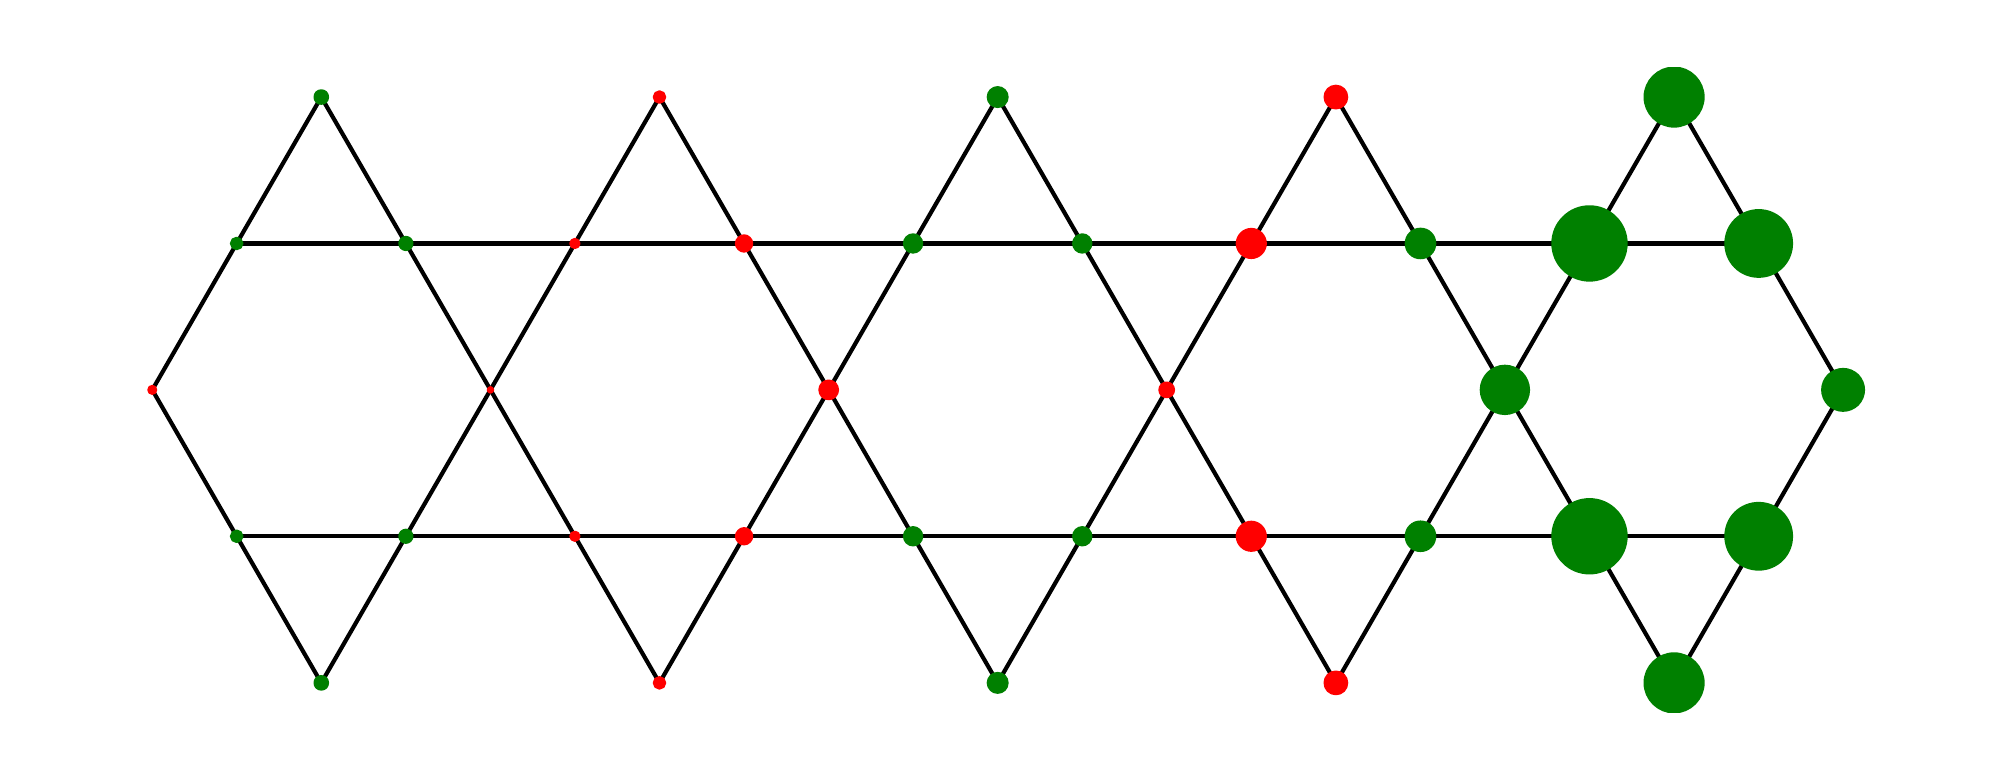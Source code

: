 \begingroup%
\makeatletter%
\begin{pgfpicture}%
\pgfpathrectangle{\pgfpointorigin}{\pgfqpoint{9.7in}{3.622in}}%
\pgfusepath{use as bounding box, clip}%
\begin{pgfscope}%
\pgfsetbuttcap%
\pgfsetmiterjoin%
\definecolor{currentfill}{rgb}{1.0,1.0,1.0}%
\pgfsetfillcolor{currentfill}%
\pgfsetlinewidth{0.0pt}%
\definecolor{currentstroke}{rgb}{1.0,1.0,1.0}%
\pgfsetstrokecolor{currentstroke}%
\pgfsetdash{}{0pt}%
\pgfpathmoveto{\pgfqpoint{0.0in}{0.0in}}%
\pgfpathlineto{\pgfqpoint{9.7in}{0.0in}}%
\pgfpathlineto{\pgfqpoint{9.7in}{3.622in}}%
\pgfpathlineto{\pgfqpoint{0.0in}{3.622in}}%
\pgfpathlineto{\pgfqpoint{0.0in}{0.0in}}%
\pgfpathclose%
\pgfusepath{fill}%
\end{pgfscope}%
\begin{pgfscope}%
\pgfpathrectangle{\pgfqpoint{0.2in}{0.2in}}{\pgfqpoint{9.3in}{3.222in}}%
\pgfusepath{clip}%
\pgfsetrectcap%
\pgfsetroundjoin%
\pgfsetlinewidth{1.506pt}%
\definecolor{currentstroke}{rgb}{0.0,0.0,0.0}%
\pgfsetstrokecolor{currentstroke}%
\pgfsetdash{}{0pt}%
\pgfpathmoveto{\pgfqpoint{2.314in}{1.811in}}%
\pgfpathlineto{\pgfqpoint{1.891in}{2.543in}}%
\pgfusepath{stroke}%
\end{pgfscope}%
\begin{pgfscope}%
\pgfpathrectangle{\pgfqpoint{0.2in}{0.2in}}{\pgfqpoint{9.3in}{3.222in}}%
\pgfusepath{clip}%
\pgfsetrectcap%
\pgfsetroundjoin%
\pgfsetlinewidth{1.506pt}%
\definecolor{currentstroke}{rgb}{0.0,0.0,0.0}%
\pgfsetstrokecolor{currentstroke}%
\pgfsetdash{}{0pt}%
\pgfpathmoveto{\pgfqpoint{1.891in}{2.543in}}%
\pgfpathlineto{\pgfqpoint{1.045in}{2.543in}}%
\pgfusepath{stroke}%
\end{pgfscope}%
\begin{pgfscope}%
\pgfpathrectangle{\pgfqpoint{0.2in}{0.2in}}{\pgfqpoint{9.3in}{3.222in}}%
\pgfusepath{clip}%
\pgfsetrectcap%
\pgfsetroundjoin%
\pgfsetlinewidth{1.506pt}%
\definecolor{currentstroke}{rgb}{0.0,0.0,0.0}%
\pgfsetstrokecolor{currentstroke}%
\pgfsetdash{}{0pt}%
\pgfpathmoveto{\pgfqpoint{1.045in}{2.543in}}%
\pgfpathlineto{\pgfqpoint{0.623in}{1.811in}}%
\pgfusepath{stroke}%
\end{pgfscope}%
\begin{pgfscope}%
\pgfpathrectangle{\pgfqpoint{0.2in}{0.2in}}{\pgfqpoint{9.3in}{3.222in}}%
\pgfusepath{clip}%
\pgfsetrectcap%
\pgfsetroundjoin%
\pgfsetlinewidth{1.506pt}%
\definecolor{currentstroke}{rgb}{0.0,0.0,0.0}%
\pgfsetstrokecolor{currentstroke}%
\pgfsetdash{}{0pt}%
\pgfpathmoveto{\pgfqpoint{0.623in}{1.811in}}%
\pgfpathlineto{\pgfqpoint{1.045in}{1.079in}}%
\pgfusepath{stroke}%
\end{pgfscope}%
\begin{pgfscope}%
\pgfpathrectangle{\pgfqpoint{0.2in}{0.2in}}{\pgfqpoint{9.3in}{3.222in}}%
\pgfusepath{clip}%
\pgfsetrectcap%
\pgfsetroundjoin%
\pgfsetlinewidth{1.506pt}%
\definecolor{currentstroke}{rgb}{0.0,0.0,0.0}%
\pgfsetstrokecolor{currentstroke}%
\pgfsetdash{}{0pt}%
\pgfpathmoveto{\pgfqpoint{1.045in}{1.079in}}%
\pgfpathlineto{\pgfqpoint{1.891in}{1.079in}}%
\pgfusepath{stroke}%
\end{pgfscope}%
\begin{pgfscope}%
\pgfpathrectangle{\pgfqpoint{0.2in}{0.2in}}{\pgfqpoint{9.3in}{3.222in}}%
\pgfusepath{clip}%
\pgfsetrectcap%
\pgfsetroundjoin%
\pgfsetlinewidth{1.506pt}%
\definecolor{currentstroke}{rgb}{0.0,0.0,0.0}%
\pgfsetstrokecolor{currentstroke}%
\pgfsetdash{}{0pt}%
\pgfpathmoveto{\pgfqpoint{1.891in}{1.079in}}%
\pgfpathlineto{\pgfqpoint{2.314in}{1.811in}}%
\pgfusepath{stroke}%
\end{pgfscope}%
\begin{pgfscope}%
\pgfpathrectangle{\pgfqpoint{0.2in}{0.2in}}{\pgfqpoint{9.3in}{3.222in}}%
\pgfusepath{clip}%
\pgfsetrectcap%
\pgfsetroundjoin%
\pgfsetlinewidth{1.506pt}%
\definecolor{currentstroke}{rgb}{0.0,0.0,0.0}%
\pgfsetstrokecolor{currentstroke}%
\pgfsetdash{}{0pt}%
\pgfpathmoveto{\pgfqpoint{1.891in}{2.543in}}%
\pgfpathlineto{\pgfqpoint{1.468in}{3.275in}}%
\pgfusepath{stroke}%
\end{pgfscope}%
\begin{pgfscope}%
\pgfpathrectangle{\pgfqpoint{0.2in}{0.2in}}{\pgfqpoint{9.3in}{3.222in}}%
\pgfusepath{clip}%
\pgfsetrectcap%
\pgfsetroundjoin%
\pgfsetlinewidth{1.506pt}%
\definecolor{currentstroke}{rgb}{0.0,0.0,0.0}%
\pgfsetstrokecolor{currentstroke}%
\pgfsetdash{}{0pt}%
\pgfpathmoveto{\pgfqpoint{1.468in}{3.275in}}%
\pgfpathlineto{\pgfqpoint{1.045in}{2.543in}}%
\pgfusepath{stroke}%
\end{pgfscope}%
\begin{pgfscope}%
\pgfpathrectangle{\pgfqpoint{0.2in}{0.2in}}{\pgfqpoint{9.3in}{3.222in}}%
\pgfusepath{clip}%
\pgfsetrectcap%
\pgfsetroundjoin%
\pgfsetlinewidth{1.506pt}%
\definecolor{currentstroke}{rgb}{0.0,0.0,0.0}%
\pgfsetstrokecolor{currentstroke}%
\pgfsetdash{}{0pt}%
\pgfpathmoveto{\pgfqpoint{1.045in}{2.543in}}%
\pgfpathlineto{\pgfqpoint{1.891in}{2.543in}}%
\pgfusepath{stroke}%
\end{pgfscope}%
\begin{pgfscope}%
\pgfpathrectangle{\pgfqpoint{0.2in}{0.2in}}{\pgfqpoint{9.3in}{3.222in}}%
\pgfusepath{clip}%
\pgfsetrectcap%
\pgfsetroundjoin%
\pgfsetlinewidth{1.506pt}%
\definecolor{currentstroke}{rgb}{0.0,0.0,0.0}%
\pgfsetstrokecolor{currentstroke}%
\pgfsetdash{}{0pt}%
\pgfpathmoveto{\pgfqpoint{1.045in}{1.079in}}%
\pgfpathlineto{\pgfqpoint{1.468in}{0.346in}}%
\pgfusepath{stroke}%
\end{pgfscope}%
\begin{pgfscope}%
\pgfpathrectangle{\pgfqpoint{0.2in}{0.2in}}{\pgfqpoint{9.3in}{3.222in}}%
\pgfusepath{clip}%
\pgfsetrectcap%
\pgfsetroundjoin%
\pgfsetlinewidth{1.506pt}%
\definecolor{currentstroke}{rgb}{0.0,0.0,0.0}%
\pgfsetstrokecolor{currentstroke}%
\pgfsetdash{}{0pt}%
\pgfpathmoveto{\pgfqpoint{1.468in}{0.346in}}%
\pgfpathlineto{\pgfqpoint{1.891in}{1.079in}}%
\pgfusepath{stroke}%
\end{pgfscope}%
\begin{pgfscope}%
\pgfpathrectangle{\pgfqpoint{0.2in}{0.2in}}{\pgfqpoint{9.3in}{3.222in}}%
\pgfusepath{clip}%
\pgfsetrectcap%
\pgfsetroundjoin%
\pgfsetlinewidth{1.506pt}%
\definecolor{currentstroke}{rgb}{0.0,0.0,0.0}%
\pgfsetstrokecolor{currentstroke}%
\pgfsetdash{}{0pt}%
\pgfpathmoveto{\pgfqpoint{1.891in}{1.079in}}%
\pgfpathlineto{\pgfqpoint{1.045in}{1.079in}}%
\pgfusepath{stroke}%
\end{pgfscope}%
\begin{pgfscope}%
\pgfpathrectangle{\pgfqpoint{0.2in}{0.2in}}{\pgfqpoint{9.3in}{3.222in}}%
\pgfusepath{clip}%
\pgfsetrectcap%
\pgfsetroundjoin%
\pgfsetlinewidth{1.506pt}%
\definecolor{currentstroke}{rgb}{0.0,0.0,0.0}%
\pgfsetstrokecolor{currentstroke}%
\pgfsetdash{}{0pt}%
\pgfpathmoveto{\pgfqpoint{4.005in}{1.811in}}%
\pgfpathlineto{\pgfqpoint{3.582in}{2.543in}}%
\pgfusepath{stroke}%
\end{pgfscope}%
\begin{pgfscope}%
\pgfpathrectangle{\pgfqpoint{0.2in}{0.2in}}{\pgfqpoint{9.3in}{3.222in}}%
\pgfusepath{clip}%
\pgfsetrectcap%
\pgfsetroundjoin%
\pgfsetlinewidth{1.506pt}%
\definecolor{currentstroke}{rgb}{0.0,0.0,0.0}%
\pgfsetstrokecolor{currentstroke}%
\pgfsetdash{}{0pt}%
\pgfpathmoveto{\pgfqpoint{3.582in}{2.543in}}%
\pgfpathlineto{\pgfqpoint{2.736in}{2.543in}}%
\pgfusepath{stroke}%
\end{pgfscope}%
\begin{pgfscope}%
\pgfpathrectangle{\pgfqpoint{0.2in}{0.2in}}{\pgfqpoint{9.3in}{3.222in}}%
\pgfusepath{clip}%
\pgfsetrectcap%
\pgfsetroundjoin%
\pgfsetlinewidth{1.506pt}%
\definecolor{currentstroke}{rgb}{0.0,0.0,0.0}%
\pgfsetstrokecolor{currentstroke}%
\pgfsetdash{}{0pt}%
\pgfpathmoveto{\pgfqpoint{2.736in}{2.543in}}%
\pgfpathlineto{\pgfqpoint{2.314in}{1.811in}}%
\pgfusepath{stroke}%
\end{pgfscope}%
\begin{pgfscope}%
\pgfpathrectangle{\pgfqpoint{0.2in}{0.2in}}{\pgfqpoint{9.3in}{3.222in}}%
\pgfusepath{clip}%
\pgfsetrectcap%
\pgfsetroundjoin%
\pgfsetlinewidth{1.506pt}%
\definecolor{currentstroke}{rgb}{0.0,0.0,0.0}%
\pgfsetstrokecolor{currentstroke}%
\pgfsetdash{}{0pt}%
\pgfpathmoveto{\pgfqpoint{2.314in}{1.811in}}%
\pgfpathlineto{\pgfqpoint{2.736in}{1.079in}}%
\pgfusepath{stroke}%
\end{pgfscope}%
\begin{pgfscope}%
\pgfpathrectangle{\pgfqpoint{0.2in}{0.2in}}{\pgfqpoint{9.3in}{3.222in}}%
\pgfusepath{clip}%
\pgfsetrectcap%
\pgfsetroundjoin%
\pgfsetlinewidth{1.506pt}%
\definecolor{currentstroke}{rgb}{0.0,0.0,0.0}%
\pgfsetstrokecolor{currentstroke}%
\pgfsetdash{}{0pt}%
\pgfpathmoveto{\pgfqpoint{2.736in}{1.079in}}%
\pgfpathlineto{\pgfqpoint{3.582in}{1.079in}}%
\pgfusepath{stroke}%
\end{pgfscope}%
\begin{pgfscope}%
\pgfpathrectangle{\pgfqpoint{0.2in}{0.2in}}{\pgfqpoint{9.3in}{3.222in}}%
\pgfusepath{clip}%
\pgfsetrectcap%
\pgfsetroundjoin%
\pgfsetlinewidth{1.506pt}%
\definecolor{currentstroke}{rgb}{0.0,0.0,0.0}%
\pgfsetstrokecolor{currentstroke}%
\pgfsetdash{}{0pt}%
\pgfpathmoveto{\pgfqpoint{3.582in}{1.079in}}%
\pgfpathlineto{\pgfqpoint{4.005in}{1.811in}}%
\pgfusepath{stroke}%
\end{pgfscope}%
\begin{pgfscope}%
\pgfpathrectangle{\pgfqpoint{0.2in}{0.2in}}{\pgfqpoint{9.3in}{3.222in}}%
\pgfusepath{clip}%
\pgfsetrectcap%
\pgfsetroundjoin%
\pgfsetlinewidth{1.506pt}%
\definecolor{currentstroke}{rgb}{0.0,0.0,0.0}%
\pgfsetstrokecolor{currentstroke}%
\pgfsetdash{}{0pt}%
\pgfpathmoveto{\pgfqpoint{3.582in}{2.543in}}%
\pgfpathlineto{\pgfqpoint{3.159in}{3.275in}}%
\pgfusepath{stroke}%
\end{pgfscope}%
\begin{pgfscope}%
\pgfpathrectangle{\pgfqpoint{0.2in}{0.2in}}{\pgfqpoint{9.3in}{3.222in}}%
\pgfusepath{clip}%
\pgfsetrectcap%
\pgfsetroundjoin%
\pgfsetlinewidth{1.506pt}%
\definecolor{currentstroke}{rgb}{0.0,0.0,0.0}%
\pgfsetstrokecolor{currentstroke}%
\pgfsetdash{}{0pt}%
\pgfpathmoveto{\pgfqpoint{3.159in}{3.275in}}%
\pgfpathlineto{\pgfqpoint{2.736in}{2.543in}}%
\pgfusepath{stroke}%
\end{pgfscope}%
\begin{pgfscope}%
\pgfpathrectangle{\pgfqpoint{0.2in}{0.2in}}{\pgfqpoint{9.3in}{3.222in}}%
\pgfusepath{clip}%
\pgfsetrectcap%
\pgfsetroundjoin%
\pgfsetlinewidth{1.506pt}%
\definecolor{currentstroke}{rgb}{0.0,0.0,0.0}%
\pgfsetstrokecolor{currentstroke}%
\pgfsetdash{}{0pt}%
\pgfpathmoveto{\pgfqpoint{2.736in}{2.543in}}%
\pgfpathlineto{\pgfqpoint{3.582in}{2.543in}}%
\pgfusepath{stroke}%
\end{pgfscope}%
\begin{pgfscope}%
\pgfpathrectangle{\pgfqpoint{0.2in}{0.2in}}{\pgfqpoint{9.3in}{3.222in}}%
\pgfusepath{clip}%
\pgfsetrectcap%
\pgfsetroundjoin%
\pgfsetlinewidth{1.506pt}%
\definecolor{currentstroke}{rgb}{0.0,0.0,0.0}%
\pgfsetstrokecolor{currentstroke}%
\pgfsetdash{}{0pt}%
\pgfpathmoveto{\pgfqpoint{2.736in}{1.079in}}%
\pgfpathlineto{\pgfqpoint{3.159in}{0.346in}}%
\pgfusepath{stroke}%
\end{pgfscope}%
\begin{pgfscope}%
\pgfpathrectangle{\pgfqpoint{0.2in}{0.2in}}{\pgfqpoint{9.3in}{3.222in}}%
\pgfusepath{clip}%
\pgfsetrectcap%
\pgfsetroundjoin%
\pgfsetlinewidth{1.506pt}%
\definecolor{currentstroke}{rgb}{0.0,0.0,0.0}%
\pgfsetstrokecolor{currentstroke}%
\pgfsetdash{}{0pt}%
\pgfpathmoveto{\pgfqpoint{3.159in}{0.346in}}%
\pgfpathlineto{\pgfqpoint{3.582in}{1.079in}}%
\pgfusepath{stroke}%
\end{pgfscope}%
\begin{pgfscope}%
\pgfpathrectangle{\pgfqpoint{0.2in}{0.2in}}{\pgfqpoint{9.3in}{3.222in}}%
\pgfusepath{clip}%
\pgfsetrectcap%
\pgfsetroundjoin%
\pgfsetlinewidth{1.506pt}%
\definecolor{currentstroke}{rgb}{0.0,0.0,0.0}%
\pgfsetstrokecolor{currentstroke}%
\pgfsetdash{}{0pt}%
\pgfpathmoveto{\pgfqpoint{3.582in}{1.079in}}%
\pgfpathlineto{\pgfqpoint{2.736in}{1.079in}}%
\pgfusepath{stroke}%
\end{pgfscope}%
\begin{pgfscope}%
\pgfpathrectangle{\pgfqpoint{0.2in}{0.2in}}{\pgfqpoint{9.3in}{3.222in}}%
\pgfusepath{clip}%
\pgfsetrectcap%
\pgfsetroundjoin%
\pgfsetlinewidth{1.506pt}%
\definecolor{currentstroke}{rgb}{0.0,0.0,0.0}%
\pgfsetstrokecolor{currentstroke}%
\pgfsetdash{}{0pt}%
\pgfpathmoveto{\pgfqpoint{5.695in}{1.811in}}%
\pgfpathlineto{\pgfqpoint{5.273in}{2.543in}}%
\pgfusepath{stroke}%
\end{pgfscope}%
\begin{pgfscope}%
\pgfpathrectangle{\pgfqpoint{0.2in}{0.2in}}{\pgfqpoint{9.3in}{3.222in}}%
\pgfusepath{clip}%
\pgfsetrectcap%
\pgfsetroundjoin%
\pgfsetlinewidth{1.506pt}%
\definecolor{currentstroke}{rgb}{0.0,0.0,0.0}%
\pgfsetstrokecolor{currentstroke}%
\pgfsetdash{}{0pt}%
\pgfpathmoveto{\pgfqpoint{5.273in}{2.543in}}%
\pgfpathlineto{\pgfqpoint{4.427in}{2.543in}}%
\pgfusepath{stroke}%
\end{pgfscope}%
\begin{pgfscope}%
\pgfpathrectangle{\pgfqpoint{0.2in}{0.2in}}{\pgfqpoint{9.3in}{3.222in}}%
\pgfusepath{clip}%
\pgfsetrectcap%
\pgfsetroundjoin%
\pgfsetlinewidth{1.506pt}%
\definecolor{currentstroke}{rgb}{0.0,0.0,0.0}%
\pgfsetstrokecolor{currentstroke}%
\pgfsetdash{}{0pt}%
\pgfpathmoveto{\pgfqpoint{4.427in}{2.543in}}%
\pgfpathlineto{\pgfqpoint{4.005in}{1.811in}}%
\pgfusepath{stroke}%
\end{pgfscope}%
\begin{pgfscope}%
\pgfpathrectangle{\pgfqpoint{0.2in}{0.2in}}{\pgfqpoint{9.3in}{3.222in}}%
\pgfusepath{clip}%
\pgfsetrectcap%
\pgfsetroundjoin%
\pgfsetlinewidth{1.506pt}%
\definecolor{currentstroke}{rgb}{0.0,0.0,0.0}%
\pgfsetstrokecolor{currentstroke}%
\pgfsetdash{}{0pt}%
\pgfpathmoveto{\pgfqpoint{4.005in}{1.811in}}%
\pgfpathlineto{\pgfqpoint{4.427in}{1.079in}}%
\pgfusepath{stroke}%
\end{pgfscope}%
\begin{pgfscope}%
\pgfpathrectangle{\pgfqpoint{0.2in}{0.2in}}{\pgfqpoint{9.3in}{3.222in}}%
\pgfusepath{clip}%
\pgfsetrectcap%
\pgfsetroundjoin%
\pgfsetlinewidth{1.506pt}%
\definecolor{currentstroke}{rgb}{0.0,0.0,0.0}%
\pgfsetstrokecolor{currentstroke}%
\pgfsetdash{}{0pt}%
\pgfpathmoveto{\pgfqpoint{4.427in}{1.079in}}%
\pgfpathlineto{\pgfqpoint{5.273in}{1.079in}}%
\pgfusepath{stroke}%
\end{pgfscope}%
\begin{pgfscope}%
\pgfpathrectangle{\pgfqpoint{0.2in}{0.2in}}{\pgfqpoint{9.3in}{3.222in}}%
\pgfusepath{clip}%
\pgfsetrectcap%
\pgfsetroundjoin%
\pgfsetlinewidth{1.506pt}%
\definecolor{currentstroke}{rgb}{0.0,0.0,0.0}%
\pgfsetstrokecolor{currentstroke}%
\pgfsetdash{}{0pt}%
\pgfpathmoveto{\pgfqpoint{5.273in}{1.079in}}%
\pgfpathlineto{\pgfqpoint{5.695in}{1.811in}}%
\pgfusepath{stroke}%
\end{pgfscope}%
\begin{pgfscope}%
\pgfpathrectangle{\pgfqpoint{0.2in}{0.2in}}{\pgfqpoint{9.3in}{3.222in}}%
\pgfusepath{clip}%
\pgfsetrectcap%
\pgfsetroundjoin%
\pgfsetlinewidth{1.506pt}%
\definecolor{currentstroke}{rgb}{0.0,0.0,0.0}%
\pgfsetstrokecolor{currentstroke}%
\pgfsetdash{}{0pt}%
\pgfpathmoveto{\pgfqpoint{5.273in}{2.543in}}%
\pgfpathlineto{\pgfqpoint{4.85in}{3.275in}}%
\pgfusepath{stroke}%
\end{pgfscope}%
\begin{pgfscope}%
\pgfpathrectangle{\pgfqpoint{0.2in}{0.2in}}{\pgfqpoint{9.3in}{3.222in}}%
\pgfusepath{clip}%
\pgfsetrectcap%
\pgfsetroundjoin%
\pgfsetlinewidth{1.506pt}%
\definecolor{currentstroke}{rgb}{0.0,0.0,0.0}%
\pgfsetstrokecolor{currentstroke}%
\pgfsetdash{}{0pt}%
\pgfpathmoveto{\pgfqpoint{4.85in}{3.275in}}%
\pgfpathlineto{\pgfqpoint{4.427in}{2.543in}}%
\pgfusepath{stroke}%
\end{pgfscope}%
\begin{pgfscope}%
\pgfpathrectangle{\pgfqpoint{0.2in}{0.2in}}{\pgfqpoint{9.3in}{3.222in}}%
\pgfusepath{clip}%
\pgfsetrectcap%
\pgfsetroundjoin%
\pgfsetlinewidth{1.506pt}%
\definecolor{currentstroke}{rgb}{0.0,0.0,0.0}%
\pgfsetstrokecolor{currentstroke}%
\pgfsetdash{}{0pt}%
\pgfpathmoveto{\pgfqpoint{4.427in}{2.543in}}%
\pgfpathlineto{\pgfqpoint{5.273in}{2.543in}}%
\pgfusepath{stroke}%
\end{pgfscope}%
\begin{pgfscope}%
\pgfpathrectangle{\pgfqpoint{0.2in}{0.2in}}{\pgfqpoint{9.3in}{3.222in}}%
\pgfusepath{clip}%
\pgfsetrectcap%
\pgfsetroundjoin%
\pgfsetlinewidth{1.506pt}%
\definecolor{currentstroke}{rgb}{0.0,0.0,0.0}%
\pgfsetstrokecolor{currentstroke}%
\pgfsetdash{}{0pt}%
\pgfpathmoveto{\pgfqpoint{4.427in}{1.079in}}%
\pgfpathlineto{\pgfqpoint{4.85in}{0.346in}}%
\pgfusepath{stroke}%
\end{pgfscope}%
\begin{pgfscope}%
\pgfpathrectangle{\pgfqpoint{0.2in}{0.2in}}{\pgfqpoint{9.3in}{3.222in}}%
\pgfusepath{clip}%
\pgfsetrectcap%
\pgfsetroundjoin%
\pgfsetlinewidth{1.506pt}%
\definecolor{currentstroke}{rgb}{0.0,0.0,0.0}%
\pgfsetstrokecolor{currentstroke}%
\pgfsetdash{}{0pt}%
\pgfpathmoveto{\pgfqpoint{4.85in}{0.346in}}%
\pgfpathlineto{\pgfqpoint{5.273in}{1.079in}}%
\pgfusepath{stroke}%
\end{pgfscope}%
\begin{pgfscope}%
\pgfpathrectangle{\pgfqpoint{0.2in}{0.2in}}{\pgfqpoint{9.3in}{3.222in}}%
\pgfusepath{clip}%
\pgfsetrectcap%
\pgfsetroundjoin%
\pgfsetlinewidth{1.506pt}%
\definecolor{currentstroke}{rgb}{0.0,0.0,0.0}%
\pgfsetstrokecolor{currentstroke}%
\pgfsetdash{}{0pt}%
\pgfpathmoveto{\pgfqpoint{5.273in}{1.079in}}%
\pgfpathlineto{\pgfqpoint{4.427in}{1.079in}}%
\pgfusepath{stroke}%
\end{pgfscope}%
\begin{pgfscope}%
\pgfpathrectangle{\pgfqpoint{0.2in}{0.2in}}{\pgfqpoint{9.3in}{3.222in}}%
\pgfusepath{clip}%
\pgfsetrectcap%
\pgfsetroundjoin%
\pgfsetlinewidth{1.506pt}%
\definecolor{currentstroke}{rgb}{0.0,0.0,0.0}%
\pgfsetstrokecolor{currentstroke}%
\pgfsetdash{}{0pt}%
\pgfpathmoveto{\pgfqpoint{7.386in}{1.811in}}%
\pgfpathlineto{\pgfqpoint{6.964in}{2.543in}}%
\pgfusepath{stroke}%
\end{pgfscope}%
\begin{pgfscope}%
\pgfpathrectangle{\pgfqpoint{0.2in}{0.2in}}{\pgfqpoint{9.3in}{3.222in}}%
\pgfusepath{clip}%
\pgfsetrectcap%
\pgfsetroundjoin%
\pgfsetlinewidth{1.506pt}%
\definecolor{currentstroke}{rgb}{0.0,0.0,0.0}%
\pgfsetstrokecolor{currentstroke}%
\pgfsetdash{}{0pt}%
\pgfpathmoveto{\pgfqpoint{6.964in}{2.543in}}%
\pgfpathlineto{\pgfqpoint{6.118in}{2.543in}}%
\pgfusepath{stroke}%
\end{pgfscope}%
\begin{pgfscope}%
\pgfpathrectangle{\pgfqpoint{0.2in}{0.2in}}{\pgfqpoint{9.3in}{3.222in}}%
\pgfusepath{clip}%
\pgfsetrectcap%
\pgfsetroundjoin%
\pgfsetlinewidth{1.506pt}%
\definecolor{currentstroke}{rgb}{0.0,0.0,0.0}%
\pgfsetstrokecolor{currentstroke}%
\pgfsetdash{}{0pt}%
\pgfpathmoveto{\pgfqpoint{6.118in}{2.543in}}%
\pgfpathlineto{\pgfqpoint{5.695in}{1.811in}}%
\pgfusepath{stroke}%
\end{pgfscope}%
\begin{pgfscope}%
\pgfpathrectangle{\pgfqpoint{0.2in}{0.2in}}{\pgfqpoint{9.3in}{3.222in}}%
\pgfusepath{clip}%
\pgfsetrectcap%
\pgfsetroundjoin%
\pgfsetlinewidth{1.506pt}%
\definecolor{currentstroke}{rgb}{0.0,0.0,0.0}%
\pgfsetstrokecolor{currentstroke}%
\pgfsetdash{}{0pt}%
\pgfpathmoveto{\pgfqpoint{5.695in}{1.811in}}%
\pgfpathlineto{\pgfqpoint{6.118in}{1.079in}}%
\pgfusepath{stroke}%
\end{pgfscope}%
\begin{pgfscope}%
\pgfpathrectangle{\pgfqpoint{0.2in}{0.2in}}{\pgfqpoint{9.3in}{3.222in}}%
\pgfusepath{clip}%
\pgfsetrectcap%
\pgfsetroundjoin%
\pgfsetlinewidth{1.506pt}%
\definecolor{currentstroke}{rgb}{0.0,0.0,0.0}%
\pgfsetstrokecolor{currentstroke}%
\pgfsetdash{}{0pt}%
\pgfpathmoveto{\pgfqpoint{6.118in}{1.079in}}%
\pgfpathlineto{\pgfqpoint{6.964in}{1.079in}}%
\pgfusepath{stroke}%
\end{pgfscope}%
\begin{pgfscope}%
\pgfpathrectangle{\pgfqpoint{0.2in}{0.2in}}{\pgfqpoint{9.3in}{3.222in}}%
\pgfusepath{clip}%
\pgfsetrectcap%
\pgfsetroundjoin%
\pgfsetlinewidth{1.506pt}%
\definecolor{currentstroke}{rgb}{0.0,0.0,0.0}%
\pgfsetstrokecolor{currentstroke}%
\pgfsetdash{}{0pt}%
\pgfpathmoveto{\pgfqpoint{6.964in}{1.079in}}%
\pgfpathlineto{\pgfqpoint{7.386in}{1.811in}}%
\pgfusepath{stroke}%
\end{pgfscope}%
\begin{pgfscope}%
\pgfpathrectangle{\pgfqpoint{0.2in}{0.2in}}{\pgfqpoint{9.3in}{3.222in}}%
\pgfusepath{clip}%
\pgfsetrectcap%
\pgfsetroundjoin%
\pgfsetlinewidth{1.506pt}%
\definecolor{currentstroke}{rgb}{0.0,0.0,0.0}%
\pgfsetstrokecolor{currentstroke}%
\pgfsetdash{}{0pt}%
\pgfpathmoveto{\pgfqpoint{6.964in}{2.543in}}%
\pgfpathlineto{\pgfqpoint{6.541in}{3.275in}}%
\pgfusepath{stroke}%
\end{pgfscope}%
\begin{pgfscope}%
\pgfpathrectangle{\pgfqpoint{0.2in}{0.2in}}{\pgfqpoint{9.3in}{3.222in}}%
\pgfusepath{clip}%
\pgfsetrectcap%
\pgfsetroundjoin%
\pgfsetlinewidth{1.506pt}%
\definecolor{currentstroke}{rgb}{0.0,0.0,0.0}%
\pgfsetstrokecolor{currentstroke}%
\pgfsetdash{}{0pt}%
\pgfpathmoveto{\pgfqpoint{6.541in}{3.275in}}%
\pgfpathlineto{\pgfqpoint{6.118in}{2.543in}}%
\pgfusepath{stroke}%
\end{pgfscope}%
\begin{pgfscope}%
\pgfpathrectangle{\pgfqpoint{0.2in}{0.2in}}{\pgfqpoint{9.3in}{3.222in}}%
\pgfusepath{clip}%
\pgfsetrectcap%
\pgfsetroundjoin%
\pgfsetlinewidth{1.506pt}%
\definecolor{currentstroke}{rgb}{0.0,0.0,0.0}%
\pgfsetstrokecolor{currentstroke}%
\pgfsetdash{}{0pt}%
\pgfpathmoveto{\pgfqpoint{6.118in}{2.543in}}%
\pgfpathlineto{\pgfqpoint{6.964in}{2.543in}}%
\pgfusepath{stroke}%
\end{pgfscope}%
\begin{pgfscope}%
\pgfpathrectangle{\pgfqpoint{0.2in}{0.2in}}{\pgfqpoint{9.3in}{3.222in}}%
\pgfusepath{clip}%
\pgfsetrectcap%
\pgfsetroundjoin%
\pgfsetlinewidth{1.506pt}%
\definecolor{currentstroke}{rgb}{0.0,0.0,0.0}%
\pgfsetstrokecolor{currentstroke}%
\pgfsetdash{}{0pt}%
\pgfpathmoveto{\pgfqpoint{6.118in}{1.079in}}%
\pgfpathlineto{\pgfqpoint{6.541in}{0.346in}}%
\pgfusepath{stroke}%
\end{pgfscope}%
\begin{pgfscope}%
\pgfpathrectangle{\pgfqpoint{0.2in}{0.2in}}{\pgfqpoint{9.3in}{3.222in}}%
\pgfusepath{clip}%
\pgfsetrectcap%
\pgfsetroundjoin%
\pgfsetlinewidth{1.506pt}%
\definecolor{currentstroke}{rgb}{0.0,0.0,0.0}%
\pgfsetstrokecolor{currentstroke}%
\pgfsetdash{}{0pt}%
\pgfpathmoveto{\pgfqpoint{6.541in}{0.346in}}%
\pgfpathlineto{\pgfqpoint{6.964in}{1.079in}}%
\pgfusepath{stroke}%
\end{pgfscope}%
\begin{pgfscope}%
\pgfpathrectangle{\pgfqpoint{0.2in}{0.2in}}{\pgfqpoint{9.3in}{3.222in}}%
\pgfusepath{clip}%
\pgfsetrectcap%
\pgfsetroundjoin%
\pgfsetlinewidth{1.506pt}%
\definecolor{currentstroke}{rgb}{0.0,0.0,0.0}%
\pgfsetstrokecolor{currentstroke}%
\pgfsetdash{}{0pt}%
\pgfpathmoveto{\pgfqpoint{6.964in}{1.079in}}%
\pgfpathlineto{\pgfqpoint{6.118in}{1.079in}}%
\pgfusepath{stroke}%
\end{pgfscope}%
\begin{pgfscope}%
\pgfpathrectangle{\pgfqpoint{0.2in}{0.2in}}{\pgfqpoint{9.3in}{3.222in}}%
\pgfusepath{clip}%
\pgfsetrectcap%
\pgfsetroundjoin%
\pgfsetlinewidth{1.506pt}%
\definecolor{currentstroke}{rgb}{0.0,0.0,0.0}%
\pgfsetstrokecolor{currentstroke}%
\pgfsetdash{}{0pt}%
\pgfpathmoveto{\pgfqpoint{9.077in}{1.811in}}%
\pgfpathlineto{\pgfqpoint{8.655in}{2.543in}}%
\pgfusepath{stroke}%
\end{pgfscope}%
\begin{pgfscope}%
\pgfpathrectangle{\pgfqpoint{0.2in}{0.2in}}{\pgfqpoint{9.3in}{3.222in}}%
\pgfusepath{clip}%
\pgfsetrectcap%
\pgfsetroundjoin%
\pgfsetlinewidth{1.506pt}%
\definecolor{currentstroke}{rgb}{0.0,0.0,0.0}%
\pgfsetstrokecolor{currentstroke}%
\pgfsetdash{}{0pt}%
\pgfpathmoveto{\pgfqpoint{8.655in}{2.543in}}%
\pgfpathlineto{\pgfqpoint{7.809in}{2.543in}}%
\pgfusepath{stroke}%
\end{pgfscope}%
\begin{pgfscope}%
\pgfpathrectangle{\pgfqpoint{0.2in}{0.2in}}{\pgfqpoint{9.3in}{3.222in}}%
\pgfusepath{clip}%
\pgfsetrectcap%
\pgfsetroundjoin%
\pgfsetlinewidth{1.506pt}%
\definecolor{currentstroke}{rgb}{0.0,0.0,0.0}%
\pgfsetstrokecolor{currentstroke}%
\pgfsetdash{}{0pt}%
\pgfpathmoveto{\pgfqpoint{7.809in}{2.543in}}%
\pgfpathlineto{\pgfqpoint{7.386in}{1.811in}}%
\pgfusepath{stroke}%
\end{pgfscope}%
\begin{pgfscope}%
\pgfpathrectangle{\pgfqpoint{0.2in}{0.2in}}{\pgfqpoint{9.3in}{3.222in}}%
\pgfusepath{clip}%
\pgfsetrectcap%
\pgfsetroundjoin%
\pgfsetlinewidth{1.506pt}%
\definecolor{currentstroke}{rgb}{0.0,0.0,0.0}%
\pgfsetstrokecolor{currentstroke}%
\pgfsetdash{}{0pt}%
\pgfpathmoveto{\pgfqpoint{7.386in}{1.811in}}%
\pgfpathlineto{\pgfqpoint{7.809in}{1.079in}}%
\pgfusepath{stroke}%
\end{pgfscope}%
\begin{pgfscope}%
\pgfpathrectangle{\pgfqpoint{0.2in}{0.2in}}{\pgfqpoint{9.3in}{3.222in}}%
\pgfusepath{clip}%
\pgfsetrectcap%
\pgfsetroundjoin%
\pgfsetlinewidth{1.506pt}%
\definecolor{currentstroke}{rgb}{0.0,0.0,0.0}%
\pgfsetstrokecolor{currentstroke}%
\pgfsetdash{}{0pt}%
\pgfpathmoveto{\pgfqpoint{7.809in}{1.079in}}%
\pgfpathlineto{\pgfqpoint{8.655in}{1.079in}}%
\pgfusepath{stroke}%
\end{pgfscope}%
\begin{pgfscope}%
\pgfpathrectangle{\pgfqpoint{0.2in}{0.2in}}{\pgfqpoint{9.3in}{3.222in}}%
\pgfusepath{clip}%
\pgfsetrectcap%
\pgfsetroundjoin%
\pgfsetlinewidth{1.506pt}%
\definecolor{currentstroke}{rgb}{0.0,0.0,0.0}%
\pgfsetstrokecolor{currentstroke}%
\pgfsetdash{}{0pt}%
\pgfpathmoveto{\pgfqpoint{8.655in}{1.079in}}%
\pgfpathlineto{\pgfqpoint{9.077in}{1.811in}}%
\pgfusepath{stroke}%
\end{pgfscope}%
\begin{pgfscope}%
\pgfpathrectangle{\pgfqpoint{0.2in}{0.2in}}{\pgfqpoint{9.3in}{3.222in}}%
\pgfusepath{clip}%
\pgfsetrectcap%
\pgfsetroundjoin%
\pgfsetlinewidth{1.506pt}%
\definecolor{currentstroke}{rgb}{0.0,0.0,0.0}%
\pgfsetstrokecolor{currentstroke}%
\pgfsetdash{}{0pt}%
\pgfpathmoveto{\pgfqpoint{8.655in}{2.543in}}%
\pgfpathlineto{\pgfqpoint{8.232in}{3.275in}}%
\pgfusepath{stroke}%
\end{pgfscope}%
\begin{pgfscope}%
\pgfpathrectangle{\pgfqpoint{0.2in}{0.2in}}{\pgfqpoint{9.3in}{3.222in}}%
\pgfusepath{clip}%
\pgfsetrectcap%
\pgfsetroundjoin%
\pgfsetlinewidth{1.506pt}%
\definecolor{currentstroke}{rgb}{0.0,0.0,0.0}%
\pgfsetstrokecolor{currentstroke}%
\pgfsetdash{}{0pt}%
\pgfpathmoveto{\pgfqpoint{8.232in}{3.275in}}%
\pgfpathlineto{\pgfqpoint{7.809in}{2.543in}}%
\pgfusepath{stroke}%
\end{pgfscope}%
\begin{pgfscope}%
\pgfpathrectangle{\pgfqpoint{0.2in}{0.2in}}{\pgfqpoint{9.3in}{3.222in}}%
\pgfusepath{clip}%
\pgfsetrectcap%
\pgfsetroundjoin%
\pgfsetlinewidth{1.506pt}%
\definecolor{currentstroke}{rgb}{0.0,0.0,0.0}%
\pgfsetstrokecolor{currentstroke}%
\pgfsetdash{}{0pt}%
\pgfpathmoveto{\pgfqpoint{7.809in}{2.543in}}%
\pgfpathlineto{\pgfqpoint{8.655in}{2.543in}}%
\pgfusepath{stroke}%
\end{pgfscope}%
\begin{pgfscope}%
\pgfpathrectangle{\pgfqpoint{0.2in}{0.2in}}{\pgfqpoint{9.3in}{3.222in}}%
\pgfusepath{clip}%
\pgfsetrectcap%
\pgfsetroundjoin%
\pgfsetlinewidth{1.506pt}%
\definecolor{currentstroke}{rgb}{0.0,0.0,0.0}%
\pgfsetstrokecolor{currentstroke}%
\pgfsetdash{}{0pt}%
\pgfpathmoveto{\pgfqpoint{7.809in}{1.079in}}%
\pgfpathlineto{\pgfqpoint{8.232in}{0.346in}}%
\pgfusepath{stroke}%
\end{pgfscope}%
\begin{pgfscope}%
\pgfpathrectangle{\pgfqpoint{0.2in}{0.2in}}{\pgfqpoint{9.3in}{3.222in}}%
\pgfusepath{clip}%
\pgfsetrectcap%
\pgfsetroundjoin%
\pgfsetlinewidth{1.506pt}%
\definecolor{currentstroke}{rgb}{0.0,0.0,0.0}%
\pgfsetstrokecolor{currentstroke}%
\pgfsetdash{}{0pt}%
\pgfpathmoveto{\pgfqpoint{8.232in}{0.346in}}%
\pgfpathlineto{\pgfqpoint{8.655in}{1.079in}}%
\pgfusepath{stroke}%
\end{pgfscope}%
\begin{pgfscope}%
\pgfpathrectangle{\pgfqpoint{0.2in}{0.2in}}{\pgfqpoint{9.3in}{3.222in}}%
\pgfusepath{clip}%
\pgfsetrectcap%
\pgfsetroundjoin%
\pgfsetlinewidth{1.506pt}%
\definecolor{currentstroke}{rgb}{0.0,0.0,0.0}%
\pgfsetstrokecolor{currentstroke}%
\pgfsetdash{}{0pt}%
\pgfpathmoveto{\pgfqpoint{8.655in}{1.079in}}%
\pgfpathlineto{\pgfqpoint{7.809in}{1.079in}}%
\pgfusepath{stroke}%
\end{pgfscope}%
\begin{pgfscope}%
\pgfpathrectangle{\pgfqpoint{0.2in}{0.2in}}{\pgfqpoint{9.3in}{3.222in}}%
\pgfusepath{clip}%
\pgfsetrectcap%
\pgfsetroundjoin%
\pgfsetlinewidth{1.506pt}%
\definecolor{currentstroke}{rgb}{0.0,0.0,0.0}%
\pgfsetstrokecolor{currentstroke}%
\pgfsetdash{}{0pt}%
\pgfpathmoveto{\pgfqpoint{1.891in}{2.543in}}%
\pgfpathlineto{\pgfqpoint{2.736in}{2.543in}}%
\pgfusepath{stroke}%
\end{pgfscope}%
\begin{pgfscope}%
\pgfpathrectangle{\pgfqpoint{0.2in}{0.2in}}{\pgfqpoint{9.3in}{3.222in}}%
\pgfusepath{clip}%
\pgfsetrectcap%
\pgfsetroundjoin%
\pgfsetlinewidth{1.506pt}%
\definecolor{currentstroke}{rgb}{0.0,0.0,0.0}%
\pgfsetstrokecolor{currentstroke}%
\pgfsetdash{}{0pt}%
\pgfpathmoveto{\pgfqpoint{1.045in}{1.079in}}%
\pgfpathlineto{\pgfqpoint{3.582in}{1.079in}}%
\pgfusepath{stroke}%
\end{pgfscope}%
\begin{pgfscope}%
\pgfpathrectangle{\pgfqpoint{0.2in}{0.2in}}{\pgfqpoint{9.3in}{3.222in}}%
\pgfusepath{clip}%
\pgfsetrectcap%
\pgfsetroundjoin%
\pgfsetlinewidth{1.506pt}%
\definecolor{currentstroke}{rgb}{0.0,0.0,0.0}%
\pgfsetstrokecolor{currentstroke}%
\pgfsetdash{}{0pt}%
\pgfpathmoveto{\pgfqpoint{3.582in}{2.543in}}%
\pgfpathlineto{\pgfqpoint{4.427in}{2.543in}}%
\pgfusepath{stroke}%
\end{pgfscope}%
\begin{pgfscope}%
\pgfpathrectangle{\pgfqpoint{0.2in}{0.2in}}{\pgfqpoint{9.3in}{3.222in}}%
\pgfusepath{clip}%
\pgfsetrectcap%
\pgfsetroundjoin%
\pgfsetlinewidth{1.506pt}%
\definecolor{currentstroke}{rgb}{0.0,0.0,0.0}%
\pgfsetstrokecolor{currentstroke}%
\pgfsetdash{}{0pt}%
\pgfpathmoveto{\pgfqpoint{2.736in}{1.079in}}%
\pgfpathlineto{\pgfqpoint{5.273in}{1.079in}}%
\pgfusepath{stroke}%
\end{pgfscope}%
\begin{pgfscope}%
\pgfpathrectangle{\pgfqpoint{0.2in}{0.2in}}{\pgfqpoint{9.3in}{3.222in}}%
\pgfusepath{clip}%
\pgfsetrectcap%
\pgfsetroundjoin%
\pgfsetlinewidth{1.506pt}%
\definecolor{currentstroke}{rgb}{0.0,0.0,0.0}%
\pgfsetstrokecolor{currentstroke}%
\pgfsetdash{}{0pt}%
\pgfpathmoveto{\pgfqpoint{5.273in}{2.543in}}%
\pgfpathlineto{\pgfqpoint{6.118in}{2.543in}}%
\pgfusepath{stroke}%
\end{pgfscope}%
\begin{pgfscope}%
\pgfpathrectangle{\pgfqpoint{0.2in}{0.2in}}{\pgfqpoint{9.3in}{3.222in}}%
\pgfusepath{clip}%
\pgfsetrectcap%
\pgfsetroundjoin%
\pgfsetlinewidth{1.506pt}%
\definecolor{currentstroke}{rgb}{0.0,0.0,0.0}%
\pgfsetstrokecolor{currentstroke}%
\pgfsetdash{}{0pt}%
\pgfpathmoveto{\pgfqpoint{4.427in}{1.079in}}%
\pgfpathlineto{\pgfqpoint{6.964in}{1.079in}}%
\pgfusepath{stroke}%
\end{pgfscope}%
\begin{pgfscope}%
\pgfpathrectangle{\pgfqpoint{0.2in}{0.2in}}{\pgfqpoint{9.3in}{3.222in}}%
\pgfusepath{clip}%
\pgfsetrectcap%
\pgfsetroundjoin%
\pgfsetlinewidth{1.506pt}%
\definecolor{currentstroke}{rgb}{0.0,0.0,0.0}%
\pgfsetstrokecolor{currentstroke}%
\pgfsetdash{}{0pt}%
\pgfpathmoveto{\pgfqpoint{6.964in}{2.543in}}%
\pgfpathlineto{\pgfqpoint{7.809in}{2.543in}}%
\pgfusepath{stroke}%
\end{pgfscope}%
\begin{pgfscope}%
\pgfpathrectangle{\pgfqpoint{0.2in}{0.2in}}{\pgfqpoint{9.3in}{3.222in}}%
\pgfusepath{clip}%
\pgfsetrectcap%
\pgfsetroundjoin%
\pgfsetlinewidth{1.506pt}%
\definecolor{currentstroke}{rgb}{0.0,0.0,0.0}%
\pgfsetstrokecolor{currentstroke}%
\pgfsetdash{}{0pt}%
\pgfpathmoveto{\pgfqpoint{6.118in}{1.079in}}%
\pgfpathlineto{\pgfqpoint{8.655in}{1.079in}}%
\pgfusepath{stroke}%
\end{pgfscope}%
\begin{pgfscope}%
\pgfpathrectangle{\pgfqpoint{0.2in}{0.2in}}{\pgfqpoint{9.3in}{3.222in}}%
\pgfusepath{clip}%
\pgfsetbuttcap%
\pgfsetroundjoin%
\definecolor{currentfill}{rgb}{1.0,0.0,0.0}%
\pgfsetfillcolor{currentfill}%
\pgfsetlinewidth{1.004pt}%
\definecolor{currentstroke}{rgb}{1.0,0.0,0.0}%
\pgfsetstrokecolor{currentstroke}%
\pgfsetdash{}{0pt}%
\pgfsys@defobject{currentmarker}{\pgfqpoint{-0.012in}{-0.012in}}{\pgfqpoint{0.012in}{0.012in}}{%
\pgfpathmoveto{\pgfqpoint{0.0in}{-0.012in}}%
\pgfpathcurveto{\pgfqpoint{0.003in}{-0.012in}}{\pgfqpoint{0.006in}{-0.011in}}{\pgfqpoint{0.008in}{-0.008in}}%
\pgfpathcurveto{\pgfqpoint{0.011in}{-0.006in}}{\pgfqpoint{0.012in}{-0.003in}}{\pgfqpoint{0.012in}{0.0in}}%
\pgfpathcurveto{\pgfqpoint{0.012in}{0.003in}}{\pgfqpoint{0.011in}{0.006in}}{\pgfqpoint{0.008in}{0.008in}}%
\pgfpathcurveto{\pgfqpoint{0.006in}{0.011in}}{\pgfqpoint{0.003in}{0.012in}}{\pgfqpoint{0.0in}{0.012in}}%
\pgfpathcurveto{\pgfqpoint{-0.003in}{0.012in}}{\pgfqpoint{-0.006in}{0.011in}}{\pgfqpoint{-0.008in}{0.008in}}%
\pgfpathcurveto{\pgfqpoint{-0.011in}{0.006in}}{\pgfqpoint{-0.012in}{0.003in}}{\pgfqpoint{-0.012in}{0.0in}}%
\pgfpathcurveto{\pgfqpoint{-0.012in}{-0.003in}}{\pgfqpoint{-0.011in}{-0.006in}}{\pgfqpoint{-0.008in}{-0.008in}}%
\pgfpathcurveto{\pgfqpoint{-0.006in}{-0.011in}}{\pgfqpoint{-0.003in}{-0.012in}}{\pgfqpoint{0.0in}{-0.012in}}%
\pgfpathlineto{\pgfqpoint{0.0in}{-0.012in}}%
\pgfpathclose%
\pgfusepath{stroke,fill}%
}%
\begin{pgfscope}%
\pgfsys@transformshift{2.314in}{1.811in}%
\pgfsys@useobject{currentmarker}{}%
\end{pgfscope}%
\end{pgfscope}%
\begin{pgfscope}%
\pgfpathrectangle{\pgfqpoint{0.2in}{0.2in}}{\pgfqpoint{9.3in}{3.222in}}%
\pgfusepath{clip}%
\pgfsetbuttcap%
\pgfsetroundjoin%
\definecolor{currentfill}{rgb}{0.0,0.502,0.0}%
\pgfsetfillcolor{currentfill}%
\pgfsetlinewidth{1.004pt}%
\definecolor{currentstroke}{rgb}{0.0,0.502,0.0}%
\pgfsetstrokecolor{currentstroke}%
\pgfsetdash{}{0pt}%
\pgfsys@defobject{currentmarker}{\pgfqpoint{-0.031in}{-0.031in}}{\pgfqpoint{0.031in}{0.031in}}{%
\pgfpathmoveto{\pgfqpoint{0.0in}{-0.031in}}%
\pgfpathcurveto{\pgfqpoint{0.008in}{-0.031in}}{\pgfqpoint{0.016in}{-0.028in}}{\pgfqpoint{0.022in}{-0.022in}}%
\pgfpathcurveto{\pgfqpoint{0.028in}{-0.016in}}{\pgfqpoint{0.031in}{-0.008in}}{\pgfqpoint{0.031in}{0.0in}}%
\pgfpathcurveto{\pgfqpoint{0.031in}{0.008in}}{\pgfqpoint{0.028in}{0.016in}}{\pgfqpoint{0.022in}{0.022in}}%
\pgfpathcurveto{\pgfqpoint{0.016in}{0.028in}}{\pgfqpoint{0.008in}{0.031in}}{\pgfqpoint{0.0in}{0.031in}}%
\pgfpathcurveto{\pgfqpoint{-0.008in}{0.031in}}{\pgfqpoint{-0.016in}{0.028in}}{\pgfqpoint{-0.022in}{0.022in}}%
\pgfpathcurveto{\pgfqpoint{-0.028in}{0.016in}}{\pgfqpoint{-0.031in}{0.008in}}{\pgfqpoint{-0.031in}{0.0in}}%
\pgfpathcurveto{\pgfqpoint{-0.031in}{-0.008in}}{\pgfqpoint{-0.028in}{-0.016in}}{\pgfqpoint{-0.022in}{-0.022in}}%
\pgfpathcurveto{\pgfqpoint{-0.016in}{-0.028in}}{\pgfqpoint{-0.008in}{-0.031in}}{\pgfqpoint{0.0in}{-0.031in}}%
\pgfpathlineto{\pgfqpoint{0.0in}{-0.031in}}%
\pgfpathclose%
\pgfusepath{stroke,fill}%
}%
\begin{pgfscope}%
\pgfsys@transformshift{1.891in}{2.543in}%
\pgfsys@useobject{currentmarker}{}%
\end{pgfscope}%
\end{pgfscope}%
\begin{pgfscope}%
\pgfpathrectangle{\pgfqpoint{0.2in}{0.2in}}{\pgfqpoint{9.3in}{3.222in}}%
\pgfusepath{clip}%
\pgfsetbuttcap%
\pgfsetroundjoin%
\definecolor{currentfill}{rgb}{0.0,0.502,0.0}%
\pgfsetfillcolor{currentfill}%
\pgfsetlinewidth{1.004pt}%
\definecolor{currentstroke}{rgb}{0.0,0.502,0.0}%
\pgfsetstrokecolor{currentstroke}%
\pgfsetdash{}{0pt}%
\pgfsys@defobject{currentmarker}{\pgfqpoint{-0.027in}{-0.027in}}{\pgfqpoint{0.027in}{0.027in}}{%
\pgfpathmoveto{\pgfqpoint{0.0in}{-0.027in}}%
\pgfpathcurveto{\pgfqpoint{0.007in}{-0.027in}}{\pgfqpoint{0.014in}{-0.024in}}{\pgfqpoint{0.019in}{-0.019in}}%
\pgfpathcurveto{\pgfqpoint{0.024in}{-0.014in}}{\pgfqpoint{0.027in}{-0.007in}}{\pgfqpoint{0.027in}{0.0in}}%
\pgfpathcurveto{\pgfqpoint{0.027in}{0.007in}}{\pgfqpoint{0.024in}{0.014in}}{\pgfqpoint{0.019in}{0.019in}}%
\pgfpathcurveto{\pgfqpoint{0.014in}{0.024in}}{\pgfqpoint{0.007in}{0.027in}}{\pgfqpoint{0.0in}{0.027in}}%
\pgfpathcurveto{\pgfqpoint{-0.007in}{0.027in}}{\pgfqpoint{-0.014in}{0.024in}}{\pgfqpoint{-0.019in}{0.019in}}%
\pgfpathcurveto{\pgfqpoint{-0.024in}{0.014in}}{\pgfqpoint{-0.027in}{0.007in}}{\pgfqpoint{-0.027in}{0.0in}}%
\pgfpathcurveto{\pgfqpoint{-0.027in}{-0.007in}}{\pgfqpoint{-0.024in}{-0.014in}}{\pgfqpoint{-0.019in}{-0.019in}}%
\pgfpathcurveto{\pgfqpoint{-0.014in}{-0.024in}}{\pgfqpoint{-0.007in}{-0.027in}}{\pgfqpoint{0.0in}{-0.027in}}%
\pgfpathlineto{\pgfqpoint{0.0in}{-0.027in}}%
\pgfpathclose%
\pgfusepath{stroke,fill}%
}%
\begin{pgfscope}%
\pgfsys@transformshift{1.045in}{2.543in}%
\pgfsys@useobject{currentmarker}{}%
\end{pgfscope}%
\end{pgfscope}%
\begin{pgfscope}%
\pgfpathrectangle{\pgfqpoint{0.2in}{0.2in}}{\pgfqpoint{9.3in}{3.222in}}%
\pgfusepath{clip}%
\pgfsetbuttcap%
\pgfsetroundjoin%
\definecolor{currentfill}{rgb}{1.0,0.0,0.0}%
\pgfsetfillcolor{currentfill}%
\pgfsetlinewidth{1.004pt}%
\definecolor{currentstroke}{rgb}{1.0,0.0,0.0}%
\pgfsetstrokecolor{currentstroke}%
\pgfsetdash{}{0pt}%
\pgfsys@defobject{currentmarker}{\pgfqpoint{-0.018in}{-0.018in}}{\pgfqpoint{0.018in}{0.018in}}{%
\pgfpathmoveto{\pgfqpoint{0.0in}{-0.018in}}%
\pgfpathcurveto{\pgfqpoint{0.005in}{-0.018in}}{\pgfqpoint{0.01in}{-0.017in}}{\pgfqpoint{0.013in}{-0.013in}}%
\pgfpathcurveto{\pgfqpoint{0.017in}{-0.01in}}{\pgfqpoint{0.018in}{-0.005in}}{\pgfqpoint{0.018in}{0.0in}}%
\pgfpathcurveto{\pgfqpoint{0.018in}{0.005in}}{\pgfqpoint{0.017in}{0.01in}}{\pgfqpoint{0.013in}{0.013in}}%
\pgfpathcurveto{\pgfqpoint{0.01in}{0.017in}}{\pgfqpoint{0.005in}{0.018in}}{\pgfqpoint{0.0in}{0.018in}}%
\pgfpathcurveto{\pgfqpoint{-0.005in}{0.018in}}{\pgfqpoint{-0.01in}{0.017in}}{\pgfqpoint{-0.013in}{0.013in}}%
\pgfpathcurveto{\pgfqpoint{-0.017in}{0.01in}}{\pgfqpoint{-0.018in}{0.005in}}{\pgfqpoint{-0.018in}{0.0in}}%
\pgfpathcurveto{\pgfqpoint{-0.018in}{-0.005in}}{\pgfqpoint{-0.017in}{-0.01in}}{\pgfqpoint{-0.013in}{-0.013in}}%
\pgfpathcurveto{\pgfqpoint{-0.01in}{-0.017in}}{\pgfqpoint{-0.005in}{-0.018in}}{\pgfqpoint{0.0in}{-0.018in}}%
\pgfpathlineto{\pgfqpoint{0.0in}{-0.018in}}%
\pgfpathclose%
\pgfusepath{stroke,fill}%
}%
\begin{pgfscope}%
\pgfsys@transformshift{0.623in}{1.811in}%
\pgfsys@useobject{currentmarker}{}%
\end{pgfscope}%
\end{pgfscope}%
\begin{pgfscope}%
\pgfpathrectangle{\pgfqpoint{0.2in}{0.2in}}{\pgfqpoint{9.3in}{3.222in}}%
\pgfusepath{clip}%
\pgfsetbuttcap%
\pgfsetroundjoin%
\definecolor{currentfill}{rgb}{0.0,0.502,0.0}%
\pgfsetfillcolor{currentfill}%
\pgfsetlinewidth{1.004pt}%
\definecolor{currentstroke}{rgb}{0.0,0.502,0.0}%
\pgfsetstrokecolor{currentstroke}%
\pgfsetdash{}{0pt}%
\pgfsys@defobject{currentmarker}{\pgfqpoint{-0.027in}{-0.027in}}{\pgfqpoint{0.027in}{0.027in}}{%
\pgfpathmoveto{\pgfqpoint{0.0in}{-0.027in}}%
\pgfpathcurveto{\pgfqpoint{0.007in}{-0.027in}}{\pgfqpoint{0.014in}{-0.024in}}{\pgfqpoint{0.019in}{-0.019in}}%
\pgfpathcurveto{\pgfqpoint{0.024in}{-0.014in}}{\pgfqpoint{0.027in}{-0.007in}}{\pgfqpoint{0.027in}{0.0in}}%
\pgfpathcurveto{\pgfqpoint{0.027in}{0.007in}}{\pgfqpoint{0.024in}{0.014in}}{\pgfqpoint{0.019in}{0.019in}}%
\pgfpathcurveto{\pgfqpoint{0.014in}{0.024in}}{\pgfqpoint{0.007in}{0.027in}}{\pgfqpoint{0.0in}{0.027in}}%
\pgfpathcurveto{\pgfqpoint{-0.007in}{0.027in}}{\pgfqpoint{-0.014in}{0.024in}}{\pgfqpoint{-0.019in}{0.019in}}%
\pgfpathcurveto{\pgfqpoint{-0.024in}{0.014in}}{\pgfqpoint{-0.027in}{0.007in}}{\pgfqpoint{-0.027in}{0.0in}}%
\pgfpathcurveto{\pgfqpoint{-0.027in}{-0.007in}}{\pgfqpoint{-0.024in}{-0.014in}}{\pgfqpoint{-0.019in}{-0.019in}}%
\pgfpathcurveto{\pgfqpoint{-0.014in}{-0.024in}}{\pgfqpoint{-0.007in}{-0.027in}}{\pgfqpoint{0.0in}{-0.027in}}%
\pgfpathlineto{\pgfqpoint{0.0in}{-0.027in}}%
\pgfpathclose%
\pgfusepath{stroke,fill}%
}%
\begin{pgfscope}%
\pgfsys@transformshift{1.045in}{1.079in}%
\pgfsys@useobject{currentmarker}{}%
\end{pgfscope}%
\end{pgfscope}%
\begin{pgfscope}%
\pgfpathrectangle{\pgfqpoint{0.2in}{0.2in}}{\pgfqpoint{9.3in}{3.222in}}%
\pgfusepath{clip}%
\pgfsetbuttcap%
\pgfsetroundjoin%
\definecolor{currentfill}{rgb}{0.0,0.502,0.0}%
\pgfsetfillcolor{currentfill}%
\pgfsetlinewidth{1.004pt}%
\definecolor{currentstroke}{rgb}{0.0,0.502,0.0}%
\pgfsetstrokecolor{currentstroke}%
\pgfsetdash{}{0pt}%
\pgfsys@defobject{currentmarker}{\pgfqpoint{-0.031in}{-0.031in}}{\pgfqpoint{0.031in}{0.031in}}{%
\pgfpathmoveto{\pgfqpoint{0.0in}{-0.031in}}%
\pgfpathcurveto{\pgfqpoint{0.008in}{-0.031in}}{\pgfqpoint{0.016in}{-0.028in}}{\pgfqpoint{0.022in}{-0.022in}}%
\pgfpathcurveto{\pgfqpoint{0.028in}{-0.016in}}{\pgfqpoint{0.031in}{-0.008in}}{\pgfqpoint{0.031in}{0.0in}}%
\pgfpathcurveto{\pgfqpoint{0.031in}{0.008in}}{\pgfqpoint{0.028in}{0.016in}}{\pgfqpoint{0.022in}{0.022in}}%
\pgfpathcurveto{\pgfqpoint{0.016in}{0.028in}}{\pgfqpoint{0.008in}{0.031in}}{\pgfqpoint{0.0in}{0.031in}}%
\pgfpathcurveto{\pgfqpoint{-0.008in}{0.031in}}{\pgfqpoint{-0.016in}{0.028in}}{\pgfqpoint{-0.022in}{0.022in}}%
\pgfpathcurveto{\pgfqpoint{-0.028in}{0.016in}}{\pgfqpoint{-0.031in}{0.008in}}{\pgfqpoint{-0.031in}{0.0in}}%
\pgfpathcurveto{\pgfqpoint{-0.031in}{-0.008in}}{\pgfqpoint{-0.028in}{-0.016in}}{\pgfqpoint{-0.022in}{-0.022in}}%
\pgfpathcurveto{\pgfqpoint{-0.016in}{-0.028in}}{\pgfqpoint{-0.008in}{-0.031in}}{\pgfqpoint{0.0in}{-0.031in}}%
\pgfpathlineto{\pgfqpoint{0.0in}{-0.031in}}%
\pgfpathclose%
\pgfusepath{stroke,fill}%
}%
\begin{pgfscope}%
\pgfsys@transformshift{1.891in}{1.079in}%
\pgfsys@useobject{currentmarker}{}%
\end{pgfscope}%
\end{pgfscope}%
\begin{pgfscope}%
\pgfpathrectangle{\pgfqpoint{0.2in}{0.2in}}{\pgfqpoint{9.3in}{3.222in}}%
\pgfusepath{clip}%
\pgfsetbuttcap%
\pgfsetroundjoin%
\definecolor{currentfill}{rgb}{0.0,0.502,0.0}%
\pgfsetfillcolor{currentfill}%
\pgfsetlinewidth{1.004pt}%
\definecolor{currentstroke}{rgb}{0.0,0.502,0.0}%
\pgfsetstrokecolor{currentstroke}%
\pgfsetdash{}{0pt}%
\pgfsys@defobject{currentmarker}{\pgfqpoint{-0.032in}{-0.032in}}{\pgfqpoint{0.032in}{0.032in}}{%
\pgfpathmoveto{\pgfqpoint{0.0in}{-0.032in}}%
\pgfpathcurveto{\pgfqpoint{0.008in}{-0.032in}}{\pgfqpoint{0.017in}{-0.029in}}{\pgfqpoint{0.023in}{-0.023in}}%
\pgfpathcurveto{\pgfqpoint{0.029in}{-0.017in}}{\pgfqpoint{0.032in}{-0.008in}}{\pgfqpoint{0.032in}{0.0in}}%
\pgfpathcurveto{\pgfqpoint{0.032in}{0.008in}}{\pgfqpoint{0.029in}{0.017in}}{\pgfqpoint{0.023in}{0.023in}}%
\pgfpathcurveto{\pgfqpoint{0.017in}{0.029in}}{\pgfqpoint{0.008in}{0.032in}}{\pgfqpoint{0.0in}{0.032in}}%
\pgfpathcurveto{\pgfqpoint{-0.008in}{0.032in}}{\pgfqpoint{-0.017in}{0.029in}}{\pgfqpoint{-0.023in}{0.023in}}%
\pgfpathcurveto{\pgfqpoint{-0.029in}{0.017in}}{\pgfqpoint{-0.032in}{0.008in}}{\pgfqpoint{-0.032in}{0.0in}}%
\pgfpathcurveto{\pgfqpoint{-0.032in}{-0.008in}}{\pgfqpoint{-0.029in}{-0.017in}}{\pgfqpoint{-0.023in}{-0.023in}}%
\pgfpathcurveto{\pgfqpoint{-0.017in}{-0.029in}}{\pgfqpoint{-0.008in}{-0.032in}}{\pgfqpoint{0.0in}{-0.032in}}%
\pgfpathlineto{\pgfqpoint{0.0in}{-0.032in}}%
\pgfpathclose%
\pgfusepath{stroke,fill}%
}%
\begin{pgfscope}%
\pgfsys@transformshift{1.468in}{3.275in}%
\pgfsys@useobject{currentmarker}{}%
\end{pgfscope}%
\end{pgfscope}%
\begin{pgfscope}%
\pgfpathrectangle{\pgfqpoint{0.2in}{0.2in}}{\pgfqpoint{9.3in}{3.222in}}%
\pgfusepath{clip}%
\pgfsetbuttcap%
\pgfsetroundjoin%
\definecolor{currentfill}{rgb}{0.0,0.502,0.0}%
\pgfsetfillcolor{currentfill}%
\pgfsetlinewidth{1.004pt}%
\definecolor{currentstroke}{rgb}{0.0,0.502,0.0}%
\pgfsetstrokecolor{currentstroke}%
\pgfsetdash{}{0pt}%
\pgfsys@defobject{currentmarker}{\pgfqpoint{-0.032in}{-0.032in}}{\pgfqpoint{0.032in}{0.032in}}{%
\pgfpathmoveto{\pgfqpoint{0.0in}{-0.032in}}%
\pgfpathcurveto{\pgfqpoint{0.008in}{-0.032in}}{\pgfqpoint{0.017in}{-0.029in}}{\pgfqpoint{0.023in}{-0.023in}}%
\pgfpathcurveto{\pgfqpoint{0.029in}{-0.017in}}{\pgfqpoint{0.032in}{-0.008in}}{\pgfqpoint{0.032in}{0.0in}}%
\pgfpathcurveto{\pgfqpoint{0.032in}{0.008in}}{\pgfqpoint{0.029in}{0.017in}}{\pgfqpoint{0.023in}{0.023in}}%
\pgfpathcurveto{\pgfqpoint{0.017in}{0.029in}}{\pgfqpoint{0.008in}{0.032in}}{\pgfqpoint{0.0in}{0.032in}}%
\pgfpathcurveto{\pgfqpoint{-0.008in}{0.032in}}{\pgfqpoint{-0.017in}{0.029in}}{\pgfqpoint{-0.023in}{0.023in}}%
\pgfpathcurveto{\pgfqpoint{-0.029in}{0.017in}}{\pgfqpoint{-0.032in}{0.008in}}{\pgfqpoint{-0.032in}{0.0in}}%
\pgfpathcurveto{\pgfqpoint{-0.032in}{-0.008in}}{\pgfqpoint{-0.029in}{-0.017in}}{\pgfqpoint{-0.023in}{-0.023in}}%
\pgfpathcurveto{\pgfqpoint{-0.017in}{-0.029in}}{\pgfqpoint{-0.008in}{-0.032in}}{\pgfqpoint{0.0in}{-0.032in}}%
\pgfpathlineto{\pgfqpoint{0.0in}{-0.032in}}%
\pgfpathclose%
\pgfusepath{stroke,fill}%
}%
\begin{pgfscope}%
\pgfsys@transformshift{1.468in}{0.346in}%
\pgfsys@useobject{currentmarker}{}%
\end{pgfscope}%
\end{pgfscope}%
\begin{pgfscope}%
\pgfpathrectangle{\pgfqpoint{0.2in}{0.2in}}{\pgfqpoint{9.3in}{3.222in}}%
\pgfusepath{clip}%
\pgfsetbuttcap%
\pgfsetroundjoin%
\definecolor{currentfill}{rgb}{1.0,0.0,0.0}%
\pgfsetfillcolor{currentfill}%
\pgfsetlinewidth{1.004pt}%
\definecolor{currentstroke}{rgb}{1.0,0.0,0.0}%
\pgfsetstrokecolor{currentstroke}%
\pgfsetdash{}{0pt}%
\pgfsys@defobject{currentmarker}{\pgfqpoint{-0.045in}{-0.045in}}{\pgfqpoint{0.045in}{0.045in}}{%
\pgfpathmoveto{\pgfqpoint{0.0in}{-0.045in}}%
\pgfpathcurveto{\pgfqpoint{0.012in}{-0.045in}}{\pgfqpoint{0.023in}{-0.04in}}{\pgfqpoint{0.032in}{-0.032in}}%
\pgfpathcurveto{\pgfqpoint{0.04in}{-0.023in}}{\pgfqpoint{0.045in}{-0.012in}}{\pgfqpoint{0.045in}{0.0in}}%
\pgfpathcurveto{\pgfqpoint{0.045in}{0.012in}}{\pgfqpoint{0.04in}{0.023in}}{\pgfqpoint{0.032in}{0.032in}}%
\pgfpathcurveto{\pgfqpoint{0.023in}{0.04in}}{\pgfqpoint{0.012in}{0.045in}}{\pgfqpoint{0.0in}{0.045in}}%
\pgfpathcurveto{\pgfqpoint{-0.012in}{0.045in}}{\pgfqpoint{-0.023in}{0.04in}}{\pgfqpoint{-0.032in}{0.032in}}%
\pgfpathcurveto{\pgfqpoint{-0.04in}{0.023in}}{\pgfqpoint{-0.045in}{0.012in}}{\pgfqpoint{-0.045in}{0.0in}}%
\pgfpathcurveto{\pgfqpoint{-0.045in}{-0.012in}}{\pgfqpoint{-0.04in}{-0.023in}}{\pgfqpoint{-0.032in}{-0.032in}}%
\pgfpathcurveto{\pgfqpoint{-0.023in}{-0.04in}}{\pgfqpoint{-0.012in}{-0.045in}}{\pgfqpoint{0.0in}{-0.045in}}%
\pgfpathlineto{\pgfqpoint{0.0in}{-0.045in}}%
\pgfpathclose%
\pgfusepath{stroke,fill}%
}%
\begin{pgfscope}%
\pgfsys@transformshift{4.005in}{1.811in}%
\pgfsys@useobject{currentmarker}{}%
\end{pgfscope}%
\end{pgfscope}%
\begin{pgfscope}%
\pgfpathrectangle{\pgfqpoint{0.2in}{0.2in}}{\pgfqpoint{9.3in}{3.222in}}%
\pgfusepath{clip}%
\pgfsetbuttcap%
\pgfsetroundjoin%
\definecolor{currentfill}{rgb}{1.0,0.0,0.0}%
\pgfsetfillcolor{currentfill}%
\pgfsetlinewidth{1.004pt}%
\definecolor{currentstroke}{rgb}{1.0,0.0,0.0}%
\pgfsetstrokecolor{currentstroke}%
\pgfsetdash{}{0pt}%
\pgfsys@defobject{currentmarker}{\pgfqpoint{-0.039in}{-0.039in}}{\pgfqpoint{0.039in}{0.039in}}{%
\pgfpathmoveto{\pgfqpoint{0.0in}{-0.039in}}%
\pgfpathcurveto{\pgfqpoint{0.01in}{-0.039in}}{\pgfqpoint{0.02in}{-0.035in}}{\pgfqpoint{0.027in}{-0.027in}}%
\pgfpathcurveto{\pgfqpoint{0.035in}{-0.02in}}{\pgfqpoint{0.039in}{-0.01in}}{\pgfqpoint{0.039in}{0.0in}}%
\pgfpathcurveto{\pgfqpoint{0.039in}{0.01in}}{\pgfqpoint{0.035in}{0.02in}}{\pgfqpoint{0.027in}{0.027in}}%
\pgfpathcurveto{\pgfqpoint{0.02in}{0.035in}}{\pgfqpoint{0.01in}{0.039in}}{\pgfqpoint{0.0in}{0.039in}}%
\pgfpathcurveto{\pgfqpoint{-0.01in}{0.039in}}{\pgfqpoint{-0.02in}{0.035in}}{\pgfqpoint{-0.027in}{0.027in}}%
\pgfpathcurveto{\pgfqpoint{-0.035in}{0.02in}}{\pgfqpoint{-0.039in}{0.01in}}{\pgfqpoint{-0.039in}{0.0in}}%
\pgfpathcurveto{\pgfqpoint{-0.039in}{-0.01in}}{\pgfqpoint{-0.035in}{-0.02in}}{\pgfqpoint{-0.027in}{-0.027in}}%
\pgfpathcurveto{\pgfqpoint{-0.02in}{-0.035in}}{\pgfqpoint{-0.01in}{-0.039in}}{\pgfqpoint{0.0in}{-0.039in}}%
\pgfpathlineto{\pgfqpoint{0.0in}{-0.039in}}%
\pgfpathclose%
\pgfusepath{stroke,fill}%
}%
\begin{pgfscope}%
\pgfsys@transformshift{3.582in}{2.543in}%
\pgfsys@useobject{currentmarker}{}%
\end{pgfscope}%
\end{pgfscope}%
\begin{pgfscope}%
\pgfpathrectangle{\pgfqpoint{0.2in}{0.2in}}{\pgfqpoint{9.3in}{3.222in}}%
\pgfusepath{clip}%
\pgfsetbuttcap%
\pgfsetroundjoin%
\definecolor{currentfill}{rgb}{1.0,0.0,0.0}%
\pgfsetfillcolor{currentfill}%
\pgfsetlinewidth{1.004pt}%
\definecolor{currentstroke}{rgb}{1.0,0.0,0.0}%
\pgfsetstrokecolor{currentstroke}%
\pgfsetdash{}{0pt}%
\pgfsys@defobject{currentmarker}{\pgfqpoint{-0.021in}{-0.021in}}{\pgfqpoint{0.021in}{0.021in}}{%
\pgfpathmoveto{\pgfqpoint{0.0in}{-0.021in}}%
\pgfpathcurveto{\pgfqpoint{0.006in}{-0.021in}}{\pgfqpoint{0.011in}{-0.019in}}{\pgfqpoint{0.015in}{-0.015in}}%
\pgfpathcurveto{\pgfqpoint{0.019in}{-0.011in}}{\pgfqpoint{0.021in}{-0.006in}}{\pgfqpoint{0.021in}{0.0in}}%
\pgfpathcurveto{\pgfqpoint{0.021in}{0.006in}}{\pgfqpoint{0.019in}{0.011in}}{\pgfqpoint{0.015in}{0.015in}}%
\pgfpathcurveto{\pgfqpoint{0.011in}{0.019in}}{\pgfqpoint{0.006in}{0.021in}}{\pgfqpoint{0.0in}{0.021in}}%
\pgfpathcurveto{\pgfqpoint{-0.006in}{0.021in}}{\pgfqpoint{-0.011in}{0.019in}}{\pgfqpoint{-0.015in}{0.015in}}%
\pgfpathcurveto{\pgfqpoint{-0.019in}{0.011in}}{\pgfqpoint{-0.021in}{0.006in}}{\pgfqpoint{-0.021in}{0.0in}}%
\pgfpathcurveto{\pgfqpoint{-0.021in}{-0.006in}}{\pgfqpoint{-0.019in}{-0.011in}}{\pgfqpoint{-0.015in}{-0.015in}}%
\pgfpathcurveto{\pgfqpoint{-0.011in}{-0.019in}}{\pgfqpoint{-0.006in}{-0.021in}}{\pgfqpoint{0.0in}{-0.021in}}%
\pgfpathlineto{\pgfqpoint{0.0in}{-0.021in}}%
\pgfpathclose%
\pgfusepath{stroke,fill}%
}%
\begin{pgfscope}%
\pgfsys@transformshift{2.736in}{2.543in}%
\pgfsys@useobject{currentmarker}{}%
\end{pgfscope}%
\end{pgfscope}%
\begin{pgfscope}%
\pgfpathrectangle{\pgfqpoint{0.2in}{0.2in}}{\pgfqpoint{9.3in}{3.222in}}%
\pgfusepath{clip}%
\pgfsetbuttcap%
\pgfsetroundjoin%
\definecolor{currentfill}{rgb}{1.0,0.0,0.0}%
\pgfsetfillcolor{currentfill}%
\pgfsetlinewidth{1.004pt}%
\definecolor{currentstroke}{rgb}{1.0,0.0,0.0}%
\pgfsetstrokecolor{currentstroke}%
\pgfsetdash{}{0pt}%
\pgfsys@defobject{currentmarker}{\pgfqpoint{-0.021in}{-0.021in}}{\pgfqpoint{0.021in}{0.021in}}{%
\pgfpathmoveto{\pgfqpoint{0.0in}{-0.021in}}%
\pgfpathcurveto{\pgfqpoint{0.006in}{-0.021in}}{\pgfqpoint{0.011in}{-0.019in}}{\pgfqpoint{0.015in}{-0.015in}}%
\pgfpathcurveto{\pgfqpoint{0.019in}{-0.011in}}{\pgfqpoint{0.021in}{-0.006in}}{\pgfqpoint{0.021in}{0.0in}}%
\pgfpathcurveto{\pgfqpoint{0.021in}{0.006in}}{\pgfqpoint{0.019in}{0.011in}}{\pgfqpoint{0.015in}{0.015in}}%
\pgfpathcurveto{\pgfqpoint{0.011in}{0.019in}}{\pgfqpoint{0.006in}{0.021in}}{\pgfqpoint{0.0in}{0.021in}}%
\pgfpathcurveto{\pgfqpoint{-0.006in}{0.021in}}{\pgfqpoint{-0.011in}{0.019in}}{\pgfqpoint{-0.015in}{0.015in}}%
\pgfpathcurveto{\pgfqpoint{-0.019in}{0.011in}}{\pgfqpoint{-0.021in}{0.006in}}{\pgfqpoint{-0.021in}{0.0in}}%
\pgfpathcurveto{\pgfqpoint{-0.021in}{-0.006in}}{\pgfqpoint{-0.019in}{-0.011in}}{\pgfqpoint{-0.015in}{-0.015in}}%
\pgfpathcurveto{\pgfqpoint{-0.011in}{-0.019in}}{\pgfqpoint{-0.006in}{-0.021in}}{\pgfqpoint{0.0in}{-0.021in}}%
\pgfpathlineto{\pgfqpoint{0.0in}{-0.021in}}%
\pgfpathclose%
\pgfusepath{stroke,fill}%
}%
\begin{pgfscope}%
\pgfsys@transformshift{2.736in}{1.079in}%
\pgfsys@useobject{currentmarker}{}%
\end{pgfscope}%
\end{pgfscope}%
\begin{pgfscope}%
\pgfpathrectangle{\pgfqpoint{0.2in}{0.2in}}{\pgfqpoint{9.3in}{3.222in}}%
\pgfusepath{clip}%
\pgfsetbuttcap%
\pgfsetroundjoin%
\definecolor{currentfill}{rgb}{1.0,0.0,0.0}%
\pgfsetfillcolor{currentfill}%
\pgfsetlinewidth{1.004pt}%
\definecolor{currentstroke}{rgb}{1.0,0.0,0.0}%
\pgfsetstrokecolor{currentstroke}%
\pgfsetdash{}{0pt}%
\pgfsys@defobject{currentmarker}{\pgfqpoint{-0.039in}{-0.039in}}{\pgfqpoint{0.039in}{0.039in}}{%
\pgfpathmoveto{\pgfqpoint{0.0in}{-0.039in}}%
\pgfpathcurveto{\pgfqpoint{0.01in}{-0.039in}}{\pgfqpoint{0.02in}{-0.035in}}{\pgfqpoint{0.027in}{-0.027in}}%
\pgfpathcurveto{\pgfqpoint{0.035in}{-0.02in}}{\pgfqpoint{0.039in}{-0.01in}}{\pgfqpoint{0.039in}{0.0in}}%
\pgfpathcurveto{\pgfqpoint{0.039in}{0.01in}}{\pgfqpoint{0.035in}{0.02in}}{\pgfqpoint{0.027in}{0.027in}}%
\pgfpathcurveto{\pgfqpoint{0.02in}{0.035in}}{\pgfqpoint{0.01in}{0.039in}}{\pgfqpoint{0.0in}{0.039in}}%
\pgfpathcurveto{\pgfqpoint{-0.01in}{0.039in}}{\pgfqpoint{-0.02in}{0.035in}}{\pgfqpoint{-0.027in}{0.027in}}%
\pgfpathcurveto{\pgfqpoint{-0.035in}{0.02in}}{\pgfqpoint{-0.039in}{0.01in}}{\pgfqpoint{-0.039in}{0.0in}}%
\pgfpathcurveto{\pgfqpoint{-0.039in}{-0.01in}}{\pgfqpoint{-0.035in}{-0.02in}}{\pgfqpoint{-0.027in}{-0.027in}}%
\pgfpathcurveto{\pgfqpoint{-0.02in}{-0.035in}}{\pgfqpoint{-0.01in}{-0.039in}}{\pgfqpoint{0.0in}{-0.039in}}%
\pgfpathlineto{\pgfqpoint{0.0in}{-0.039in}}%
\pgfpathclose%
\pgfusepath{stroke,fill}%
}%
\begin{pgfscope}%
\pgfsys@transformshift{3.582in}{1.079in}%
\pgfsys@useobject{currentmarker}{}%
\end{pgfscope}%
\end{pgfscope}%
\begin{pgfscope}%
\pgfpathrectangle{\pgfqpoint{0.2in}{0.2in}}{\pgfqpoint{9.3in}{3.222in}}%
\pgfusepath{clip}%
\pgfsetbuttcap%
\pgfsetroundjoin%
\definecolor{currentfill}{rgb}{1.0,0.0,0.0}%
\pgfsetfillcolor{currentfill}%
\pgfsetlinewidth{1.004pt}%
\definecolor{currentstroke}{rgb}{1.0,0.0,0.0}%
\pgfsetstrokecolor{currentstroke}%
\pgfsetdash{}{0pt}%
\pgfsys@defobject{currentmarker}{\pgfqpoint{-0.027in}{-0.027in}}{\pgfqpoint{0.027in}{0.027in}}{%
\pgfpathmoveto{\pgfqpoint{0.0in}{-0.027in}}%
\pgfpathcurveto{\pgfqpoint{0.007in}{-0.027in}}{\pgfqpoint{0.014in}{-0.024in}}{\pgfqpoint{0.019in}{-0.019in}}%
\pgfpathcurveto{\pgfqpoint{0.024in}{-0.014in}}{\pgfqpoint{0.027in}{-0.007in}}{\pgfqpoint{0.027in}{0.0in}}%
\pgfpathcurveto{\pgfqpoint{0.027in}{0.007in}}{\pgfqpoint{0.024in}{0.014in}}{\pgfqpoint{0.019in}{0.019in}}%
\pgfpathcurveto{\pgfqpoint{0.014in}{0.024in}}{\pgfqpoint{0.007in}{0.027in}}{\pgfqpoint{0.0in}{0.027in}}%
\pgfpathcurveto{\pgfqpoint{-0.007in}{0.027in}}{\pgfqpoint{-0.014in}{0.024in}}{\pgfqpoint{-0.019in}{0.019in}}%
\pgfpathcurveto{\pgfqpoint{-0.024in}{0.014in}}{\pgfqpoint{-0.027in}{0.007in}}{\pgfqpoint{-0.027in}{0.0in}}%
\pgfpathcurveto{\pgfqpoint{-0.027in}{-0.007in}}{\pgfqpoint{-0.024in}{-0.014in}}{\pgfqpoint{-0.019in}{-0.019in}}%
\pgfpathcurveto{\pgfqpoint{-0.014in}{-0.024in}}{\pgfqpoint{-0.007in}{-0.027in}}{\pgfqpoint{0.0in}{-0.027in}}%
\pgfpathlineto{\pgfqpoint{0.0in}{-0.027in}}%
\pgfpathclose%
\pgfusepath{stroke,fill}%
}%
\begin{pgfscope}%
\pgfsys@transformshift{3.159in}{3.275in}%
\pgfsys@useobject{currentmarker}{}%
\end{pgfscope}%
\end{pgfscope}%
\begin{pgfscope}%
\pgfpathrectangle{\pgfqpoint{0.2in}{0.2in}}{\pgfqpoint{9.3in}{3.222in}}%
\pgfusepath{clip}%
\pgfsetbuttcap%
\pgfsetroundjoin%
\definecolor{currentfill}{rgb}{1.0,0.0,0.0}%
\pgfsetfillcolor{currentfill}%
\pgfsetlinewidth{1.004pt}%
\definecolor{currentstroke}{rgb}{1.0,0.0,0.0}%
\pgfsetstrokecolor{currentstroke}%
\pgfsetdash{}{0pt}%
\pgfsys@defobject{currentmarker}{\pgfqpoint{-0.027in}{-0.027in}}{\pgfqpoint{0.027in}{0.027in}}{%
\pgfpathmoveto{\pgfqpoint{0.0in}{-0.027in}}%
\pgfpathcurveto{\pgfqpoint{0.007in}{-0.027in}}{\pgfqpoint{0.014in}{-0.024in}}{\pgfqpoint{0.019in}{-0.019in}}%
\pgfpathcurveto{\pgfqpoint{0.024in}{-0.014in}}{\pgfqpoint{0.027in}{-0.007in}}{\pgfqpoint{0.027in}{0.0in}}%
\pgfpathcurveto{\pgfqpoint{0.027in}{0.007in}}{\pgfqpoint{0.024in}{0.014in}}{\pgfqpoint{0.019in}{0.019in}}%
\pgfpathcurveto{\pgfqpoint{0.014in}{0.024in}}{\pgfqpoint{0.007in}{0.027in}}{\pgfqpoint{0.0in}{0.027in}}%
\pgfpathcurveto{\pgfqpoint{-0.007in}{0.027in}}{\pgfqpoint{-0.014in}{0.024in}}{\pgfqpoint{-0.019in}{0.019in}}%
\pgfpathcurveto{\pgfqpoint{-0.024in}{0.014in}}{\pgfqpoint{-0.027in}{0.007in}}{\pgfqpoint{-0.027in}{0.0in}}%
\pgfpathcurveto{\pgfqpoint{-0.027in}{-0.007in}}{\pgfqpoint{-0.024in}{-0.014in}}{\pgfqpoint{-0.019in}{-0.019in}}%
\pgfpathcurveto{\pgfqpoint{-0.014in}{-0.024in}}{\pgfqpoint{-0.007in}{-0.027in}}{\pgfqpoint{0.0in}{-0.027in}}%
\pgfpathlineto{\pgfqpoint{0.0in}{-0.027in}}%
\pgfpathclose%
\pgfusepath{stroke,fill}%
}%
\begin{pgfscope}%
\pgfsys@transformshift{3.159in}{0.346in}%
\pgfsys@useobject{currentmarker}{}%
\end{pgfscope}%
\end{pgfscope}%
\begin{pgfscope}%
\pgfpathrectangle{\pgfqpoint{0.2in}{0.2in}}{\pgfqpoint{9.3in}{3.222in}}%
\pgfusepath{clip}%
\pgfsetbuttcap%
\pgfsetroundjoin%
\definecolor{currentfill}{rgb}{1.0,0.0,0.0}%
\pgfsetfillcolor{currentfill}%
\pgfsetlinewidth{1.004pt}%
\definecolor{currentstroke}{rgb}{1.0,0.0,0.0}%
\pgfsetstrokecolor{currentstroke}%
\pgfsetdash{}{0pt}%
\pgfsys@defobject{currentmarker}{\pgfqpoint{-0.035in}{-0.035in}}{\pgfqpoint{0.035in}{0.035in}}{%
\pgfpathmoveto{\pgfqpoint{0.0in}{-0.035in}}%
\pgfpathcurveto{\pgfqpoint{0.009in}{-0.035in}}{\pgfqpoint{0.018in}{-0.031in}}{\pgfqpoint{0.025in}{-0.025in}}%
\pgfpathcurveto{\pgfqpoint{0.031in}{-0.018in}}{\pgfqpoint{0.035in}{-0.009in}}{\pgfqpoint{0.035in}{0.0in}}%
\pgfpathcurveto{\pgfqpoint{0.035in}{0.009in}}{\pgfqpoint{0.031in}{0.018in}}{\pgfqpoint{0.025in}{0.025in}}%
\pgfpathcurveto{\pgfqpoint{0.018in}{0.031in}}{\pgfqpoint{0.009in}{0.035in}}{\pgfqpoint{0.0in}{0.035in}}%
\pgfpathcurveto{\pgfqpoint{-0.009in}{0.035in}}{\pgfqpoint{-0.018in}{0.031in}}{\pgfqpoint{-0.025in}{0.025in}}%
\pgfpathcurveto{\pgfqpoint{-0.031in}{0.018in}}{\pgfqpoint{-0.035in}{0.009in}}{\pgfqpoint{-0.035in}{0.0in}}%
\pgfpathcurveto{\pgfqpoint{-0.035in}{-0.009in}}{\pgfqpoint{-0.031in}{-0.018in}}{\pgfqpoint{-0.025in}{-0.025in}}%
\pgfpathcurveto{\pgfqpoint{-0.018in}{-0.031in}}{\pgfqpoint{-0.009in}{-0.035in}}{\pgfqpoint{0.0in}{-0.035in}}%
\pgfpathlineto{\pgfqpoint{0.0in}{-0.035in}}%
\pgfpathclose%
\pgfusepath{stroke,fill}%
}%
\begin{pgfscope}%
\pgfsys@transformshift{5.695in}{1.811in}%
\pgfsys@useobject{currentmarker}{}%
\end{pgfscope}%
\end{pgfscope}%
\begin{pgfscope}%
\pgfpathrectangle{\pgfqpoint{0.2in}{0.2in}}{\pgfqpoint{9.3in}{3.222in}}%
\pgfusepath{clip}%
\pgfsetbuttcap%
\pgfsetroundjoin%
\definecolor{currentfill}{rgb}{0.0,0.502,0.0}%
\pgfsetfillcolor{currentfill}%
\pgfsetlinewidth{1.004pt}%
\definecolor{currentstroke}{rgb}{0.0,0.502,0.0}%
\pgfsetstrokecolor{currentstroke}%
\pgfsetdash{}{0pt}%
\pgfsys@defobject{currentmarker}{\pgfqpoint{-0.044in}{-0.044in}}{\pgfqpoint{0.044in}{0.044in}}{%
\pgfpathmoveto{\pgfqpoint{0.0in}{-0.044in}}%
\pgfpathcurveto{\pgfqpoint{0.012in}{-0.044in}}{\pgfqpoint{0.023in}{-0.039in}}{\pgfqpoint{0.031in}{-0.031in}}%
\pgfpathcurveto{\pgfqpoint{0.039in}{-0.023in}}{\pgfqpoint{0.044in}{-0.012in}}{\pgfqpoint{0.044in}{0.0in}}%
\pgfpathcurveto{\pgfqpoint{0.044in}{0.012in}}{\pgfqpoint{0.039in}{0.023in}}{\pgfqpoint{0.031in}{0.031in}}%
\pgfpathcurveto{\pgfqpoint{0.023in}{0.039in}}{\pgfqpoint{0.012in}{0.044in}}{\pgfqpoint{0.0in}{0.044in}}%
\pgfpathcurveto{\pgfqpoint{-0.012in}{0.044in}}{\pgfqpoint{-0.023in}{0.039in}}{\pgfqpoint{-0.031in}{0.031in}}%
\pgfpathcurveto{\pgfqpoint{-0.039in}{0.023in}}{\pgfqpoint{-0.044in}{0.012in}}{\pgfqpoint{-0.044in}{0.0in}}%
\pgfpathcurveto{\pgfqpoint{-0.044in}{-0.012in}}{\pgfqpoint{-0.039in}{-0.023in}}{\pgfqpoint{-0.031in}{-0.031in}}%
\pgfpathcurveto{\pgfqpoint{-0.023in}{-0.039in}}{\pgfqpoint{-0.012in}{-0.044in}}{\pgfqpoint{0.0in}{-0.044in}}%
\pgfpathlineto{\pgfqpoint{0.0in}{-0.044in}}%
\pgfpathclose%
\pgfusepath{stroke,fill}%
}%
\begin{pgfscope}%
\pgfsys@transformshift{5.273in}{2.543in}%
\pgfsys@useobject{currentmarker}{}%
\end{pgfscope}%
\end{pgfscope}%
\begin{pgfscope}%
\pgfpathrectangle{\pgfqpoint{0.2in}{0.2in}}{\pgfqpoint{9.3in}{3.222in}}%
\pgfusepath{clip}%
\pgfsetbuttcap%
\pgfsetroundjoin%
\definecolor{currentfill}{rgb}{0.0,0.502,0.0}%
\pgfsetfillcolor{currentfill}%
\pgfsetlinewidth{1.004pt}%
\definecolor{currentstroke}{rgb}{0.0,0.502,0.0}%
\pgfsetstrokecolor{currentstroke}%
\pgfsetdash{}{0pt}%
\pgfsys@defobject{currentmarker}{\pgfqpoint{-0.044in}{-0.044in}}{\pgfqpoint{0.044in}{0.044in}}{%
\pgfpathmoveto{\pgfqpoint{0.0in}{-0.044in}}%
\pgfpathcurveto{\pgfqpoint{0.012in}{-0.044in}}{\pgfqpoint{0.023in}{-0.039in}}{\pgfqpoint{0.031in}{-0.031in}}%
\pgfpathcurveto{\pgfqpoint{0.039in}{-0.023in}}{\pgfqpoint{0.044in}{-0.012in}}{\pgfqpoint{0.044in}{0.0in}}%
\pgfpathcurveto{\pgfqpoint{0.044in}{0.012in}}{\pgfqpoint{0.039in}{0.023in}}{\pgfqpoint{0.031in}{0.031in}}%
\pgfpathcurveto{\pgfqpoint{0.023in}{0.039in}}{\pgfqpoint{0.012in}{0.044in}}{\pgfqpoint{0.0in}{0.044in}}%
\pgfpathcurveto{\pgfqpoint{-0.012in}{0.044in}}{\pgfqpoint{-0.023in}{0.039in}}{\pgfqpoint{-0.031in}{0.031in}}%
\pgfpathcurveto{\pgfqpoint{-0.039in}{0.023in}}{\pgfqpoint{-0.044in}{0.012in}}{\pgfqpoint{-0.044in}{0.0in}}%
\pgfpathcurveto{\pgfqpoint{-0.044in}{-0.012in}}{\pgfqpoint{-0.039in}{-0.023in}}{\pgfqpoint{-0.031in}{-0.031in}}%
\pgfpathcurveto{\pgfqpoint{-0.023in}{-0.039in}}{\pgfqpoint{-0.012in}{-0.044in}}{\pgfqpoint{0.0in}{-0.044in}}%
\pgfpathlineto{\pgfqpoint{0.0in}{-0.044in}}%
\pgfpathclose%
\pgfusepath{stroke,fill}%
}%
\begin{pgfscope}%
\pgfsys@transformshift{4.427in}{2.543in}%
\pgfsys@useobject{currentmarker}{}%
\end{pgfscope}%
\end{pgfscope}%
\begin{pgfscope}%
\pgfpathrectangle{\pgfqpoint{0.2in}{0.2in}}{\pgfqpoint{9.3in}{3.222in}}%
\pgfusepath{clip}%
\pgfsetbuttcap%
\pgfsetroundjoin%
\definecolor{currentfill}{rgb}{0.0,0.502,0.0}%
\pgfsetfillcolor{currentfill}%
\pgfsetlinewidth{1.004pt}%
\definecolor{currentstroke}{rgb}{0.0,0.502,0.0}%
\pgfsetstrokecolor{currentstroke}%
\pgfsetdash{}{0pt}%
\pgfsys@defobject{currentmarker}{\pgfqpoint{-0.044in}{-0.044in}}{\pgfqpoint{0.044in}{0.044in}}{%
\pgfpathmoveto{\pgfqpoint{0.0in}{-0.044in}}%
\pgfpathcurveto{\pgfqpoint{0.012in}{-0.044in}}{\pgfqpoint{0.023in}{-0.039in}}{\pgfqpoint{0.031in}{-0.031in}}%
\pgfpathcurveto{\pgfqpoint{0.039in}{-0.023in}}{\pgfqpoint{0.044in}{-0.012in}}{\pgfqpoint{0.044in}{0.0in}}%
\pgfpathcurveto{\pgfqpoint{0.044in}{0.012in}}{\pgfqpoint{0.039in}{0.023in}}{\pgfqpoint{0.031in}{0.031in}}%
\pgfpathcurveto{\pgfqpoint{0.023in}{0.039in}}{\pgfqpoint{0.012in}{0.044in}}{\pgfqpoint{0.0in}{0.044in}}%
\pgfpathcurveto{\pgfqpoint{-0.012in}{0.044in}}{\pgfqpoint{-0.023in}{0.039in}}{\pgfqpoint{-0.031in}{0.031in}}%
\pgfpathcurveto{\pgfqpoint{-0.039in}{0.023in}}{\pgfqpoint{-0.044in}{0.012in}}{\pgfqpoint{-0.044in}{0.0in}}%
\pgfpathcurveto{\pgfqpoint{-0.044in}{-0.012in}}{\pgfqpoint{-0.039in}{-0.023in}}{\pgfqpoint{-0.031in}{-0.031in}}%
\pgfpathcurveto{\pgfqpoint{-0.023in}{-0.039in}}{\pgfqpoint{-0.012in}{-0.044in}}{\pgfqpoint{0.0in}{-0.044in}}%
\pgfpathlineto{\pgfqpoint{0.0in}{-0.044in}}%
\pgfpathclose%
\pgfusepath{stroke,fill}%
}%
\begin{pgfscope}%
\pgfsys@transformshift{4.427in}{1.079in}%
\pgfsys@useobject{currentmarker}{}%
\end{pgfscope}%
\end{pgfscope}%
\begin{pgfscope}%
\pgfpathrectangle{\pgfqpoint{0.2in}{0.2in}}{\pgfqpoint{9.3in}{3.222in}}%
\pgfusepath{clip}%
\pgfsetbuttcap%
\pgfsetroundjoin%
\definecolor{currentfill}{rgb}{0.0,0.502,0.0}%
\pgfsetfillcolor{currentfill}%
\pgfsetlinewidth{1.004pt}%
\definecolor{currentstroke}{rgb}{0.0,0.502,0.0}%
\pgfsetstrokecolor{currentstroke}%
\pgfsetdash{}{0pt}%
\pgfsys@defobject{currentmarker}{\pgfqpoint{-0.044in}{-0.044in}}{\pgfqpoint{0.044in}{0.044in}}{%
\pgfpathmoveto{\pgfqpoint{0.0in}{-0.044in}}%
\pgfpathcurveto{\pgfqpoint{0.012in}{-0.044in}}{\pgfqpoint{0.023in}{-0.039in}}{\pgfqpoint{0.031in}{-0.031in}}%
\pgfpathcurveto{\pgfqpoint{0.039in}{-0.023in}}{\pgfqpoint{0.044in}{-0.012in}}{\pgfqpoint{0.044in}{0.0in}}%
\pgfpathcurveto{\pgfqpoint{0.044in}{0.012in}}{\pgfqpoint{0.039in}{0.023in}}{\pgfqpoint{0.031in}{0.031in}}%
\pgfpathcurveto{\pgfqpoint{0.023in}{0.039in}}{\pgfqpoint{0.012in}{0.044in}}{\pgfqpoint{0.0in}{0.044in}}%
\pgfpathcurveto{\pgfqpoint{-0.012in}{0.044in}}{\pgfqpoint{-0.023in}{0.039in}}{\pgfqpoint{-0.031in}{0.031in}}%
\pgfpathcurveto{\pgfqpoint{-0.039in}{0.023in}}{\pgfqpoint{-0.044in}{0.012in}}{\pgfqpoint{-0.044in}{0.0in}}%
\pgfpathcurveto{\pgfqpoint{-0.044in}{-0.012in}}{\pgfqpoint{-0.039in}{-0.023in}}{\pgfqpoint{-0.031in}{-0.031in}}%
\pgfpathcurveto{\pgfqpoint{-0.023in}{-0.039in}}{\pgfqpoint{-0.012in}{-0.044in}}{\pgfqpoint{0.0in}{-0.044in}}%
\pgfpathlineto{\pgfqpoint{0.0in}{-0.044in}}%
\pgfpathclose%
\pgfusepath{stroke,fill}%
}%
\begin{pgfscope}%
\pgfsys@transformshift{5.273in}{1.079in}%
\pgfsys@useobject{currentmarker}{}%
\end{pgfscope}%
\end{pgfscope}%
\begin{pgfscope}%
\pgfpathrectangle{\pgfqpoint{0.2in}{0.2in}}{\pgfqpoint{9.3in}{3.222in}}%
\pgfusepath{clip}%
\pgfsetbuttcap%
\pgfsetroundjoin%
\definecolor{currentfill}{rgb}{0.0,0.502,0.0}%
\pgfsetfillcolor{currentfill}%
\pgfsetlinewidth{1.004pt}%
\definecolor{currentstroke}{rgb}{0.0,0.502,0.0}%
\pgfsetstrokecolor{currentstroke}%
\pgfsetdash{}{0pt}%
\pgfsys@defobject{currentmarker}{\pgfqpoint{-0.048in}{-0.048in}}{\pgfqpoint{0.048in}{0.048in}}{%
\pgfpathmoveto{\pgfqpoint{0.0in}{-0.048in}}%
\pgfpathcurveto{\pgfqpoint{0.013in}{-0.048in}}{\pgfqpoint{0.025in}{-0.043in}}{\pgfqpoint{0.034in}{-0.034in}}%
\pgfpathcurveto{\pgfqpoint{0.043in}{-0.025in}}{\pgfqpoint{0.048in}{-0.013in}}{\pgfqpoint{0.048in}{0.0in}}%
\pgfpathcurveto{\pgfqpoint{0.048in}{0.013in}}{\pgfqpoint{0.043in}{0.025in}}{\pgfqpoint{0.034in}{0.034in}}%
\pgfpathcurveto{\pgfqpoint{0.025in}{0.043in}}{\pgfqpoint{0.013in}{0.048in}}{\pgfqpoint{0.0in}{0.048in}}%
\pgfpathcurveto{\pgfqpoint{-0.013in}{0.048in}}{\pgfqpoint{-0.025in}{0.043in}}{\pgfqpoint{-0.034in}{0.034in}}%
\pgfpathcurveto{\pgfqpoint{-0.043in}{0.025in}}{\pgfqpoint{-0.048in}{0.013in}}{\pgfqpoint{-0.048in}{0.0in}}%
\pgfpathcurveto{\pgfqpoint{-0.048in}{-0.013in}}{\pgfqpoint{-0.043in}{-0.025in}}{\pgfqpoint{-0.034in}{-0.034in}}%
\pgfpathcurveto{\pgfqpoint{-0.025in}{-0.043in}}{\pgfqpoint{-0.013in}{-0.048in}}{\pgfqpoint{0.0in}{-0.048in}}%
\pgfpathlineto{\pgfqpoint{0.0in}{-0.048in}}%
\pgfpathclose%
\pgfusepath{stroke,fill}%
}%
\begin{pgfscope}%
\pgfsys@transformshift{4.85in}{3.275in}%
\pgfsys@useobject{currentmarker}{}%
\end{pgfscope}%
\end{pgfscope}%
\begin{pgfscope}%
\pgfpathrectangle{\pgfqpoint{0.2in}{0.2in}}{\pgfqpoint{9.3in}{3.222in}}%
\pgfusepath{clip}%
\pgfsetbuttcap%
\pgfsetroundjoin%
\definecolor{currentfill}{rgb}{0.0,0.502,0.0}%
\pgfsetfillcolor{currentfill}%
\pgfsetlinewidth{1.004pt}%
\definecolor{currentstroke}{rgb}{0.0,0.502,0.0}%
\pgfsetstrokecolor{currentstroke}%
\pgfsetdash{}{0pt}%
\pgfsys@defobject{currentmarker}{\pgfqpoint{-0.048in}{-0.048in}}{\pgfqpoint{0.048in}{0.048in}}{%
\pgfpathmoveto{\pgfqpoint{0.0in}{-0.048in}}%
\pgfpathcurveto{\pgfqpoint{0.013in}{-0.048in}}{\pgfqpoint{0.025in}{-0.043in}}{\pgfqpoint{0.034in}{-0.034in}}%
\pgfpathcurveto{\pgfqpoint{0.043in}{-0.025in}}{\pgfqpoint{0.048in}{-0.013in}}{\pgfqpoint{0.048in}{0.0in}}%
\pgfpathcurveto{\pgfqpoint{0.048in}{0.013in}}{\pgfqpoint{0.043in}{0.025in}}{\pgfqpoint{0.034in}{0.034in}}%
\pgfpathcurveto{\pgfqpoint{0.025in}{0.043in}}{\pgfqpoint{0.013in}{0.048in}}{\pgfqpoint{0.0in}{0.048in}}%
\pgfpathcurveto{\pgfqpoint{-0.013in}{0.048in}}{\pgfqpoint{-0.025in}{0.043in}}{\pgfqpoint{-0.034in}{0.034in}}%
\pgfpathcurveto{\pgfqpoint{-0.043in}{0.025in}}{\pgfqpoint{-0.048in}{0.013in}}{\pgfqpoint{-0.048in}{0.0in}}%
\pgfpathcurveto{\pgfqpoint{-0.048in}{-0.013in}}{\pgfqpoint{-0.043in}{-0.025in}}{\pgfqpoint{-0.034in}{-0.034in}}%
\pgfpathcurveto{\pgfqpoint{-0.025in}{-0.043in}}{\pgfqpoint{-0.013in}{-0.048in}}{\pgfqpoint{0.0in}{-0.048in}}%
\pgfpathlineto{\pgfqpoint{0.0in}{-0.048in}}%
\pgfpathclose%
\pgfusepath{stroke,fill}%
}%
\begin{pgfscope}%
\pgfsys@transformshift{4.85in}{0.346in}%
\pgfsys@useobject{currentmarker}{}%
\end{pgfscope}%
\end{pgfscope}%
\begin{pgfscope}%
\pgfpathrectangle{\pgfqpoint{0.2in}{0.2in}}{\pgfqpoint{9.3in}{3.222in}}%
\pgfusepath{clip}%
\pgfsetbuttcap%
\pgfsetroundjoin%
\definecolor{currentfill}{rgb}{0.0,0.502,0.0}%
\pgfsetfillcolor{currentfill}%
\pgfsetlinewidth{1.004pt}%
\definecolor{currentstroke}{rgb}{0.0,0.502,0.0}%
\pgfsetstrokecolor{currentstroke}%
\pgfsetdash{}{0pt}%
\pgfsys@defobject{currentmarker}{\pgfqpoint{-0.119in}{-0.119in}}{\pgfqpoint{0.119in}{0.119in}}{%
\pgfpathmoveto{\pgfqpoint{0.0in}{-0.119in}}%
\pgfpathcurveto{\pgfqpoint{0.031in}{-0.119in}}{\pgfqpoint{0.062in}{-0.106in}}{\pgfqpoint{0.084in}{-0.084in}}%
\pgfpathcurveto{\pgfqpoint{0.106in}{-0.062in}}{\pgfqpoint{0.119in}{-0.031in}}{\pgfqpoint{0.119in}{0.0in}}%
\pgfpathcurveto{\pgfqpoint{0.119in}{0.031in}}{\pgfqpoint{0.106in}{0.062in}}{\pgfqpoint{0.084in}{0.084in}}%
\pgfpathcurveto{\pgfqpoint{0.062in}{0.106in}}{\pgfqpoint{0.031in}{0.119in}}{\pgfqpoint{0.0in}{0.119in}}%
\pgfpathcurveto{\pgfqpoint{-0.031in}{0.119in}}{\pgfqpoint{-0.062in}{0.106in}}{\pgfqpoint{-0.084in}{0.084in}}%
\pgfpathcurveto{\pgfqpoint{-0.106in}{0.062in}}{\pgfqpoint{-0.119in}{0.031in}}{\pgfqpoint{-0.119in}{0.0in}}%
\pgfpathcurveto{\pgfqpoint{-0.119in}{-0.031in}}{\pgfqpoint{-0.106in}{-0.062in}}{\pgfqpoint{-0.084in}{-0.084in}}%
\pgfpathcurveto{\pgfqpoint{-0.062in}{-0.106in}}{\pgfqpoint{-0.031in}{-0.119in}}{\pgfqpoint{0.0in}{-0.119in}}%
\pgfpathlineto{\pgfqpoint{0.0in}{-0.119in}}%
\pgfpathclose%
\pgfusepath{stroke,fill}%
}%
\begin{pgfscope}%
\pgfsys@transformshift{7.386in}{1.811in}%
\pgfsys@useobject{currentmarker}{}%
\end{pgfscope}%
\end{pgfscope}%
\begin{pgfscope}%
\pgfpathrectangle{\pgfqpoint{0.2in}{0.2in}}{\pgfqpoint{9.3in}{3.222in}}%
\pgfusepath{clip}%
\pgfsetbuttcap%
\pgfsetroundjoin%
\definecolor{currentfill}{rgb}{0.0,0.502,0.0}%
\pgfsetfillcolor{currentfill}%
\pgfsetlinewidth{1.004pt}%
\definecolor{currentstroke}{rgb}{0.0,0.502,0.0}%
\pgfsetstrokecolor{currentstroke}%
\pgfsetdash{}{0pt}%
\pgfsys@defobject{currentmarker}{\pgfqpoint{-0.072in}{-0.072in}}{\pgfqpoint{0.072in}{0.072in}}{%
\pgfpathmoveto{\pgfqpoint{0.0in}{-0.072in}}%
\pgfpathcurveto{\pgfqpoint{0.019in}{-0.072in}}{\pgfqpoint{0.038in}{-0.065in}}{\pgfqpoint{0.051in}{-0.051in}}%
\pgfpathcurveto{\pgfqpoint{0.065in}{-0.038in}}{\pgfqpoint{0.072in}{-0.019in}}{\pgfqpoint{0.072in}{0.0in}}%
\pgfpathcurveto{\pgfqpoint{0.072in}{0.019in}}{\pgfqpoint{0.065in}{0.038in}}{\pgfqpoint{0.051in}{0.051in}}%
\pgfpathcurveto{\pgfqpoint{0.038in}{0.065in}}{\pgfqpoint{0.019in}{0.072in}}{\pgfqpoint{0.0in}{0.072in}}%
\pgfpathcurveto{\pgfqpoint{-0.019in}{0.072in}}{\pgfqpoint{-0.038in}{0.065in}}{\pgfqpoint{-0.051in}{0.051in}}%
\pgfpathcurveto{\pgfqpoint{-0.065in}{0.038in}}{\pgfqpoint{-0.072in}{0.019in}}{\pgfqpoint{-0.072in}{0.0in}}%
\pgfpathcurveto{\pgfqpoint{-0.072in}{-0.019in}}{\pgfqpoint{-0.065in}{-0.038in}}{\pgfqpoint{-0.051in}{-0.051in}}%
\pgfpathcurveto{\pgfqpoint{-0.038in}{-0.065in}}{\pgfqpoint{-0.019in}{-0.072in}}{\pgfqpoint{0.0in}{-0.072in}}%
\pgfpathlineto{\pgfqpoint{0.0in}{-0.072in}}%
\pgfpathclose%
\pgfusepath{stroke,fill}%
}%
\begin{pgfscope}%
\pgfsys@transformshift{6.964in}{2.543in}%
\pgfsys@useobject{currentmarker}{}%
\end{pgfscope}%
\end{pgfscope}%
\begin{pgfscope}%
\pgfpathrectangle{\pgfqpoint{0.2in}{0.2in}}{\pgfqpoint{9.3in}{3.222in}}%
\pgfusepath{clip}%
\pgfsetbuttcap%
\pgfsetroundjoin%
\definecolor{currentfill}{rgb}{1.0,0.0,0.0}%
\pgfsetfillcolor{currentfill}%
\pgfsetlinewidth{1.004pt}%
\definecolor{currentstroke}{rgb}{1.0,0.0,0.0}%
\pgfsetstrokecolor{currentstroke}%
\pgfsetdash{}{0pt}%
\pgfsys@defobject{currentmarker}{\pgfqpoint{-0.071in}{-0.071in}}{\pgfqpoint{0.071in}{0.071in}}{%
\pgfpathmoveto{\pgfqpoint{0.0in}{-0.071in}}%
\pgfpathcurveto{\pgfqpoint{0.019in}{-0.071in}}{\pgfqpoint{0.037in}{-0.063in}}{\pgfqpoint{0.05in}{-0.05in}}%
\pgfpathcurveto{\pgfqpoint{0.063in}{-0.037in}}{\pgfqpoint{0.071in}{-0.019in}}{\pgfqpoint{0.071in}{0.0in}}%
\pgfpathcurveto{\pgfqpoint{0.071in}{0.019in}}{\pgfqpoint{0.063in}{0.037in}}{\pgfqpoint{0.05in}{0.05in}}%
\pgfpathcurveto{\pgfqpoint{0.037in}{0.063in}}{\pgfqpoint{0.019in}{0.071in}}{\pgfqpoint{0.0in}{0.071in}}%
\pgfpathcurveto{\pgfqpoint{-0.019in}{0.071in}}{\pgfqpoint{-0.037in}{0.063in}}{\pgfqpoint{-0.05in}{0.05in}}%
\pgfpathcurveto{\pgfqpoint{-0.063in}{0.037in}}{\pgfqpoint{-0.071in}{0.019in}}{\pgfqpoint{-0.071in}{0.0in}}%
\pgfpathcurveto{\pgfqpoint{-0.071in}{-0.019in}}{\pgfqpoint{-0.063in}{-0.037in}}{\pgfqpoint{-0.05in}{-0.05in}}%
\pgfpathcurveto{\pgfqpoint{-0.037in}{-0.063in}}{\pgfqpoint{-0.019in}{-0.071in}}{\pgfqpoint{0.0in}{-0.071in}}%
\pgfpathlineto{\pgfqpoint{0.0in}{-0.071in}}%
\pgfpathclose%
\pgfusepath{stroke,fill}%
}%
\begin{pgfscope}%
\pgfsys@transformshift{6.118in}{2.543in}%
\pgfsys@useobject{currentmarker}{}%
\end{pgfscope}%
\end{pgfscope}%
\begin{pgfscope}%
\pgfpathrectangle{\pgfqpoint{0.2in}{0.2in}}{\pgfqpoint{9.3in}{3.222in}}%
\pgfusepath{clip}%
\pgfsetbuttcap%
\pgfsetroundjoin%
\definecolor{currentfill}{rgb}{1.0,0.0,0.0}%
\pgfsetfillcolor{currentfill}%
\pgfsetlinewidth{1.004pt}%
\definecolor{currentstroke}{rgb}{1.0,0.0,0.0}%
\pgfsetstrokecolor{currentstroke}%
\pgfsetdash{}{0pt}%
\pgfsys@defobject{currentmarker}{\pgfqpoint{-0.071in}{-0.071in}}{\pgfqpoint{0.071in}{0.071in}}{%
\pgfpathmoveto{\pgfqpoint{0.0in}{-0.071in}}%
\pgfpathcurveto{\pgfqpoint{0.019in}{-0.071in}}{\pgfqpoint{0.037in}{-0.063in}}{\pgfqpoint{0.05in}{-0.05in}}%
\pgfpathcurveto{\pgfqpoint{0.063in}{-0.037in}}{\pgfqpoint{0.071in}{-0.019in}}{\pgfqpoint{0.071in}{0.0in}}%
\pgfpathcurveto{\pgfqpoint{0.071in}{0.019in}}{\pgfqpoint{0.063in}{0.037in}}{\pgfqpoint{0.05in}{0.05in}}%
\pgfpathcurveto{\pgfqpoint{0.037in}{0.063in}}{\pgfqpoint{0.019in}{0.071in}}{\pgfqpoint{0.0in}{0.071in}}%
\pgfpathcurveto{\pgfqpoint{-0.019in}{0.071in}}{\pgfqpoint{-0.037in}{0.063in}}{\pgfqpoint{-0.05in}{0.05in}}%
\pgfpathcurveto{\pgfqpoint{-0.063in}{0.037in}}{\pgfqpoint{-0.071in}{0.019in}}{\pgfqpoint{-0.071in}{0.0in}}%
\pgfpathcurveto{\pgfqpoint{-0.071in}{-0.019in}}{\pgfqpoint{-0.063in}{-0.037in}}{\pgfqpoint{-0.05in}{-0.05in}}%
\pgfpathcurveto{\pgfqpoint{-0.037in}{-0.063in}}{\pgfqpoint{-0.019in}{-0.071in}}{\pgfqpoint{0.0in}{-0.071in}}%
\pgfpathlineto{\pgfqpoint{0.0in}{-0.071in}}%
\pgfpathclose%
\pgfusepath{stroke,fill}%
}%
\begin{pgfscope}%
\pgfsys@transformshift{6.118in}{1.079in}%
\pgfsys@useobject{currentmarker}{}%
\end{pgfscope}%
\end{pgfscope}%
\begin{pgfscope}%
\pgfpathrectangle{\pgfqpoint{0.2in}{0.2in}}{\pgfqpoint{9.3in}{3.222in}}%
\pgfusepath{clip}%
\pgfsetbuttcap%
\pgfsetroundjoin%
\definecolor{currentfill}{rgb}{0.0,0.502,0.0}%
\pgfsetfillcolor{currentfill}%
\pgfsetlinewidth{1.004pt}%
\definecolor{currentstroke}{rgb}{0.0,0.502,0.0}%
\pgfsetstrokecolor{currentstroke}%
\pgfsetdash{}{0pt}%
\pgfsys@defobject{currentmarker}{\pgfqpoint{-0.072in}{-0.072in}}{\pgfqpoint{0.072in}{0.072in}}{%
\pgfpathmoveto{\pgfqpoint{0.0in}{-0.072in}}%
\pgfpathcurveto{\pgfqpoint{0.019in}{-0.072in}}{\pgfqpoint{0.038in}{-0.065in}}{\pgfqpoint{0.051in}{-0.051in}}%
\pgfpathcurveto{\pgfqpoint{0.065in}{-0.038in}}{\pgfqpoint{0.072in}{-0.019in}}{\pgfqpoint{0.072in}{0.0in}}%
\pgfpathcurveto{\pgfqpoint{0.072in}{0.019in}}{\pgfqpoint{0.065in}{0.038in}}{\pgfqpoint{0.051in}{0.051in}}%
\pgfpathcurveto{\pgfqpoint{0.038in}{0.065in}}{\pgfqpoint{0.019in}{0.072in}}{\pgfqpoint{0.0in}{0.072in}}%
\pgfpathcurveto{\pgfqpoint{-0.019in}{0.072in}}{\pgfqpoint{-0.038in}{0.065in}}{\pgfqpoint{-0.051in}{0.051in}}%
\pgfpathcurveto{\pgfqpoint{-0.065in}{0.038in}}{\pgfqpoint{-0.072in}{0.019in}}{\pgfqpoint{-0.072in}{0.0in}}%
\pgfpathcurveto{\pgfqpoint{-0.072in}{-0.019in}}{\pgfqpoint{-0.065in}{-0.038in}}{\pgfqpoint{-0.051in}{-0.051in}}%
\pgfpathcurveto{\pgfqpoint{-0.038in}{-0.065in}}{\pgfqpoint{-0.019in}{-0.072in}}{\pgfqpoint{0.0in}{-0.072in}}%
\pgfpathlineto{\pgfqpoint{0.0in}{-0.072in}}%
\pgfpathclose%
\pgfusepath{stroke,fill}%
}%
\begin{pgfscope}%
\pgfsys@transformshift{6.964in}{1.079in}%
\pgfsys@useobject{currentmarker}{}%
\end{pgfscope}%
\end{pgfscope}%
\begin{pgfscope}%
\pgfpathrectangle{\pgfqpoint{0.2in}{0.2in}}{\pgfqpoint{9.3in}{3.222in}}%
\pgfusepath{clip}%
\pgfsetbuttcap%
\pgfsetroundjoin%
\definecolor{currentfill}{rgb}{1.0,0.0,0.0}%
\pgfsetfillcolor{currentfill}%
\pgfsetlinewidth{1.004pt}%
\definecolor{currentstroke}{rgb}{1.0,0.0,0.0}%
\pgfsetstrokecolor{currentstroke}%
\pgfsetdash{}{0pt}%
\pgfsys@defobject{currentmarker}{\pgfqpoint{-0.055in}{-0.055in}}{\pgfqpoint{0.055in}{0.055in}}{%
\pgfpathmoveto{\pgfqpoint{0.0in}{-0.055in}}%
\pgfpathcurveto{\pgfqpoint{0.015in}{-0.055in}}{\pgfqpoint{0.029in}{-0.049in}}{\pgfqpoint{0.039in}{-0.039in}}%
\pgfpathcurveto{\pgfqpoint{0.049in}{-0.029in}}{\pgfqpoint{0.055in}{-0.015in}}{\pgfqpoint{0.055in}{0.0in}}%
\pgfpathcurveto{\pgfqpoint{0.055in}{0.015in}}{\pgfqpoint{0.049in}{0.029in}}{\pgfqpoint{0.039in}{0.039in}}%
\pgfpathcurveto{\pgfqpoint{0.029in}{0.049in}}{\pgfqpoint{0.015in}{0.055in}}{\pgfqpoint{0.0in}{0.055in}}%
\pgfpathcurveto{\pgfqpoint{-0.015in}{0.055in}}{\pgfqpoint{-0.029in}{0.049in}}{\pgfqpoint{-0.039in}{0.039in}}%
\pgfpathcurveto{\pgfqpoint{-0.049in}{0.029in}}{\pgfqpoint{-0.055in}{0.015in}}{\pgfqpoint{-0.055in}{0.0in}}%
\pgfpathcurveto{\pgfqpoint{-0.055in}{-0.015in}}{\pgfqpoint{-0.049in}{-0.029in}}{\pgfqpoint{-0.039in}{-0.039in}}%
\pgfpathcurveto{\pgfqpoint{-0.029in}{-0.049in}}{\pgfqpoint{-0.015in}{-0.055in}}{\pgfqpoint{0.0in}{-0.055in}}%
\pgfpathlineto{\pgfqpoint{0.0in}{-0.055in}}%
\pgfpathclose%
\pgfusepath{stroke,fill}%
}%
\begin{pgfscope}%
\pgfsys@transformshift{6.541in}{3.275in}%
\pgfsys@useobject{currentmarker}{}%
\end{pgfscope}%
\end{pgfscope}%
\begin{pgfscope}%
\pgfpathrectangle{\pgfqpoint{0.2in}{0.2in}}{\pgfqpoint{9.3in}{3.222in}}%
\pgfusepath{clip}%
\pgfsetbuttcap%
\pgfsetroundjoin%
\definecolor{currentfill}{rgb}{1.0,0.0,0.0}%
\pgfsetfillcolor{currentfill}%
\pgfsetlinewidth{1.004pt}%
\definecolor{currentstroke}{rgb}{1.0,0.0,0.0}%
\pgfsetstrokecolor{currentstroke}%
\pgfsetdash{}{0pt}%
\pgfsys@defobject{currentmarker}{\pgfqpoint{-0.055in}{-0.055in}}{\pgfqpoint{0.055in}{0.055in}}{%
\pgfpathmoveto{\pgfqpoint{0.0in}{-0.055in}}%
\pgfpathcurveto{\pgfqpoint{0.015in}{-0.055in}}{\pgfqpoint{0.029in}{-0.049in}}{\pgfqpoint{0.039in}{-0.039in}}%
\pgfpathcurveto{\pgfqpoint{0.049in}{-0.029in}}{\pgfqpoint{0.055in}{-0.015in}}{\pgfqpoint{0.055in}{0.0in}}%
\pgfpathcurveto{\pgfqpoint{0.055in}{0.015in}}{\pgfqpoint{0.049in}{0.029in}}{\pgfqpoint{0.039in}{0.039in}}%
\pgfpathcurveto{\pgfqpoint{0.029in}{0.049in}}{\pgfqpoint{0.015in}{0.055in}}{\pgfqpoint{0.0in}{0.055in}}%
\pgfpathcurveto{\pgfqpoint{-0.015in}{0.055in}}{\pgfqpoint{-0.029in}{0.049in}}{\pgfqpoint{-0.039in}{0.039in}}%
\pgfpathcurveto{\pgfqpoint{-0.049in}{0.029in}}{\pgfqpoint{-0.055in}{0.015in}}{\pgfqpoint{-0.055in}{0.0in}}%
\pgfpathcurveto{\pgfqpoint{-0.055in}{-0.015in}}{\pgfqpoint{-0.049in}{-0.029in}}{\pgfqpoint{-0.039in}{-0.039in}}%
\pgfpathcurveto{\pgfqpoint{-0.029in}{-0.049in}}{\pgfqpoint{-0.015in}{-0.055in}}{\pgfqpoint{0.0in}{-0.055in}}%
\pgfpathlineto{\pgfqpoint{0.0in}{-0.055in}}%
\pgfpathclose%
\pgfusepath{stroke,fill}%
}%
\begin{pgfscope}%
\pgfsys@transformshift{6.541in}{0.346in}%
\pgfsys@useobject{currentmarker}{}%
\end{pgfscope}%
\end{pgfscope}%
\begin{pgfscope}%
\pgfpathrectangle{\pgfqpoint{0.2in}{0.2in}}{\pgfqpoint{9.3in}{3.222in}}%
\pgfusepath{clip}%
\pgfsetbuttcap%
\pgfsetroundjoin%
\definecolor{currentfill}{rgb}{0.0,0.502,0.0}%
\pgfsetfillcolor{currentfill}%
\pgfsetlinewidth{1.004pt}%
\definecolor{currentstroke}{rgb}{0.0,0.502,0.0}%
\pgfsetstrokecolor{currentstroke}%
\pgfsetdash{}{0pt}%
\pgfsys@defobject{currentmarker}{\pgfqpoint{-0.103in}{-0.103in}}{\pgfqpoint{0.103in}{0.103in}}{%
\pgfpathmoveto{\pgfqpoint{0.0in}{-0.103in}}%
\pgfpathcurveto{\pgfqpoint{0.027in}{-0.103in}}{\pgfqpoint{0.053in}{-0.092in}}{\pgfqpoint{0.073in}{-0.073in}}%
\pgfpathcurveto{\pgfqpoint{0.092in}{-0.053in}}{\pgfqpoint{0.103in}{-0.027in}}{\pgfqpoint{0.103in}{0.0in}}%
\pgfpathcurveto{\pgfqpoint{0.103in}{0.027in}}{\pgfqpoint{0.092in}{0.053in}}{\pgfqpoint{0.073in}{0.073in}}%
\pgfpathcurveto{\pgfqpoint{0.053in}{0.092in}}{\pgfqpoint{0.027in}{0.103in}}{\pgfqpoint{0.0in}{0.103in}}%
\pgfpathcurveto{\pgfqpoint{-0.027in}{0.103in}}{\pgfqpoint{-0.053in}{0.092in}}{\pgfqpoint{-0.073in}{0.073in}}%
\pgfpathcurveto{\pgfqpoint{-0.092in}{0.053in}}{\pgfqpoint{-0.103in}{0.027in}}{\pgfqpoint{-0.103in}{0.0in}}%
\pgfpathcurveto{\pgfqpoint{-0.103in}{-0.027in}}{\pgfqpoint{-0.092in}{-0.053in}}{\pgfqpoint{-0.073in}{-0.073in}}%
\pgfpathcurveto{\pgfqpoint{-0.053in}{-0.092in}}{\pgfqpoint{-0.027in}{-0.103in}}{\pgfqpoint{0.0in}{-0.103in}}%
\pgfpathlineto{\pgfqpoint{0.0in}{-0.103in}}%
\pgfpathclose%
\pgfusepath{stroke,fill}%
}%
\begin{pgfscope}%
\pgfsys@transformshift{9.077in}{1.811in}%
\pgfsys@useobject{currentmarker}{}%
\end{pgfscope}%
\end{pgfscope}%
\begin{pgfscope}%
\pgfpathrectangle{\pgfqpoint{0.2in}{0.2in}}{\pgfqpoint{9.3in}{3.222in}}%
\pgfusepath{clip}%
\pgfsetbuttcap%
\pgfsetroundjoin%
\definecolor{currentfill}{rgb}{0.0,0.502,0.0}%
\pgfsetfillcolor{currentfill}%
\pgfsetlinewidth{1.004pt}%
\definecolor{currentstroke}{rgb}{0.0,0.502,0.0}%
\pgfsetstrokecolor{currentstroke}%
\pgfsetdash{}{0pt}%
\pgfsys@defobject{currentmarker}{\pgfqpoint{-0.165in}{-0.165in}}{\pgfqpoint{0.165in}{0.165in}}{%
\pgfpathmoveto{\pgfqpoint{0.0in}{-0.165in}}%
\pgfpathcurveto{\pgfqpoint{0.044in}{-0.165in}}{\pgfqpoint{0.086in}{-0.148in}}{\pgfqpoint{0.117in}{-0.117in}}%
\pgfpathcurveto{\pgfqpoint{0.148in}{-0.086in}}{\pgfqpoint{0.165in}{-0.044in}}{\pgfqpoint{0.165in}{0.0in}}%
\pgfpathcurveto{\pgfqpoint{0.165in}{0.044in}}{\pgfqpoint{0.148in}{0.086in}}{\pgfqpoint{0.117in}{0.117in}}%
\pgfpathcurveto{\pgfqpoint{0.086in}{0.148in}}{\pgfqpoint{0.044in}{0.165in}}{\pgfqpoint{0.0in}{0.165in}}%
\pgfpathcurveto{\pgfqpoint{-0.044in}{0.165in}}{\pgfqpoint{-0.086in}{0.148in}}{\pgfqpoint{-0.117in}{0.117in}}%
\pgfpathcurveto{\pgfqpoint{-0.148in}{0.086in}}{\pgfqpoint{-0.165in}{0.044in}}{\pgfqpoint{-0.165in}{0.0in}}%
\pgfpathcurveto{\pgfqpoint{-0.165in}{-0.044in}}{\pgfqpoint{-0.148in}{-0.086in}}{\pgfqpoint{-0.117in}{-0.117in}}%
\pgfpathcurveto{\pgfqpoint{-0.086in}{-0.148in}}{\pgfqpoint{-0.044in}{-0.165in}}{\pgfqpoint{0.0in}{-0.165in}}%
\pgfpathlineto{\pgfqpoint{0.0in}{-0.165in}}%
\pgfpathclose%
\pgfusepath{stroke,fill}%
}%
\begin{pgfscope}%
\pgfsys@transformshift{8.655in}{2.543in}%
\pgfsys@useobject{currentmarker}{}%
\end{pgfscope}%
\end{pgfscope}%
\begin{pgfscope}%
\pgfpathrectangle{\pgfqpoint{0.2in}{0.2in}}{\pgfqpoint{9.3in}{3.222in}}%
\pgfusepath{clip}%
\pgfsetbuttcap%
\pgfsetroundjoin%
\definecolor{currentfill}{rgb}{0.0,0.502,0.0}%
\pgfsetfillcolor{currentfill}%
\pgfsetlinewidth{1.004pt}%
\definecolor{currentstroke}{rgb}{0.0,0.502,0.0}%
\pgfsetstrokecolor{currentstroke}%
\pgfsetdash{}{0pt}%
\pgfsys@defobject{currentmarker}{\pgfqpoint{-0.184in}{-0.184in}}{\pgfqpoint{0.184in}{0.184in}}{%
\pgfpathmoveto{\pgfqpoint{0.0in}{-0.184in}}%
\pgfpathcurveto{\pgfqpoint{0.049in}{-0.184in}}{\pgfqpoint{0.096in}{-0.165in}}{\pgfqpoint{0.13in}{-0.13in}}%
\pgfpathcurveto{\pgfqpoint{0.165in}{-0.096in}}{\pgfqpoint{0.184in}{-0.049in}}{\pgfqpoint{0.184in}{0.0in}}%
\pgfpathcurveto{\pgfqpoint{0.184in}{0.049in}}{\pgfqpoint{0.165in}{0.096in}}{\pgfqpoint{0.13in}{0.13in}}%
\pgfpathcurveto{\pgfqpoint{0.096in}{0.165in}}{\pgfqpoint{0.049in}{0.184in}}{\pgfqpoint{0.0in}{0.184in}}%
\pgfpathcurveto{\pgfqpoint{-0.049in}{0.184in}}{\pgfqpoint{-0.096in}{0.165in}}{\pgfqpoint{-0.13in}{0.13in}}%
\pgfpathcurveto{\pgfqpoint{-0.165in}{0.096in}}{\pgfqpoint{-0.184in}{0.049in}}{\pgfqpoint{-0.184in}{0.0in}}%
\pgfpathcurveto{\pgfqpoint{-0.184in}{-0.049in}}{\pgfqpoint{-0.165in}{-0.096in}}{\pgfqpoint{-0.13in}{-0.13in}}%
\pgfpathcurveto{\pgfqpoint{-0.096in}{-0.165in}}{\pgfqpoint{-0.049in}{-0.184in}}{\pgfqpoint{0.0in}{-0.184in}}%
\pgfpathlineto{\pgfqpoint{0.0in}{-0.184in}}%
\pgfpathclose%
\pgfusepath{stroke,fill}%
}%
\begin{pgfscope}%
\pgfsys@transformshift{7.809in}{2.543in}%
\pgfsys@useobject{currentmarker}{}%
\end{pgfscope}%
\end{pgfscope}%
\begin{pgfscope}%
\pgfpathrectangle{\pgfqpoint{0.2in}{0.2in}}{\pgfqpoint{9.3in}{3.222in}}%
\pgfusepath{clip}%
\pgfsetbuttcap%
\pgfsetroundjoin%
\definecolor{currentfill}{rgb}{0.0,0.502,0.0}%
\pgfsetfillcolor{currentfill}%
\pgfsetlinewidth{1.004pt}%
\definecolor{currentstroke}{rgb}{0.0,0.502,0.0}%
\pgfsetstrokecolor{currentstroke}%
\pgfsetdash{}{0pt}%
\pgfsys@defobject{currentmarker}{\pgfqpoint{-0.184in}{-0.184in}}{\pgfqpoint{0.184in}{0.184in}}{%
\pgfpathmoveto{\pgfqpoint{0.0in}{-0.184in}}%
\pgfpathcurveto{\pgfqpoint{0.049in}{-0.184in}}{\pgfqpoint{0.096in}{-0.165in}}{\pgfqpoint{0.13in}{-0.13in}}%
\pgfpathcurveto{\pgfqpoint{0.165in}{-0.096in}}{\pgfqpoint{0.184in}{-0.049in}}{\pgfqpoint{0.184in}{0.0in}}%
\pgfpathcurveto{\pgfqpoint{0.184in}{0.049in}}{\pgfqpoint{0.165in}{0.096in}}{\pgfqpoint{0.13in}{0.13in}}%
\pgfpathcurveto{\pgfqpoint{0.096in}{0.165in}}{\pgfqpoint{0.049in}{0.184in}}{\pgfqpoint{0.0in}{0.184in}}%
\pgfpathcurveto{\pgfqpoint{-0.049in}{0.184in}}{\pgfqpoint{-0.096in}{0.165in}}{\pgfqpoint{-0.13in}{0.13in}}%
\pgfpathcurveto{\pgfqpoint{-0.165in}{0.096in}}{\pgfqpoint{-0.184in}{0.049in}}{\pgfqpoint{-0.184in}{0.0in}}%
\pgfpathcurveto{\pgfqpoint{-0.184in}{-0.049in}}{\pgfqpoint{-0.165in}{-0.096in}}{\pgfqpoint{-0.13in}{-0.13in}}%
\pgfpathcurveto{\pgfqpoint{-0.096in}{-0.165in}}{\pgfqpoint{-0.049in}{-0.184in}}{\pgfqpoint{0.0in}{-0.184in}}%
\pgfpathlineto{\pgfqpoint{0.0in}{-0.184in}}%
\pgfpathclose%
\pgfusepath{stroke,fill}%
}%
\begin{pgfscope}%
\pgfsys@transformshift{7.809in}{1.079in}%
\pgfsys@useobject{currentmarker}{}%
\end{pgfscope}%
\end{pgfscope}%
\begin{pgfscope}%
\pgfpathrectangle{\pgfqpoint{0.2in}{0.2in}}{\pgfqpoint{9.3in}{3.222in}}%
\pgfusepath{clip}%
\pgfsetbuttcap%
\pgfsetroundjoin%
\definecolor{currentfill}{rgb}{0.0,0.502,0.0}%
\pgfsetfillcolor{currentfill}%
\pgfsetlinewidth{1.004pt}%
\definecolor{currentstroke}{rgb}{0.0,0.502,0.0}%
\pgfsetstrokecolor{currentstroke}%
\pgfsetdash{}{0pt}%
\pgfsys@defobject{currentmarker}{\pgfqpoint{-0.165in}{-0.165in}}{\pgfqpoint{0.165in}{0.165in}}{%
\pgfpathmoveto{\pgfqpoint{0.0in}{-0.165in}}%
\pgfpathcurveto{\pgfqpoint{0.044in}{-0.165in}}{\pgfqpoint{0.086in}{-0.148in}}{\pgfqpoint{0.117in}{-0.117in}}%
\pgfpathcurveto{\pgfqpoint{0.148in}{-0.086in}}{\pgfqpoint{0.165in}{-0.044in}}{\pgfqpoint{0.165in}{0.0in}}%
\pgfpathcurveto{\pgfqpoint{0.165in}{0.044in}}{\pgfqpoint{0.148in}{0.086in}}{\pgfqpoint{0.117in}{0.117in}}%
\pgfpathcurveto{\pgfqpoint{0.086in}{0.148in}}{\pgfqpoint{0.044in}{0.165in}}{\pgfqpoint{0.0in}{0.165in}}%
\pgfpathcurveto{\pgfqpoint{-0.044in}{0.165in}}{\pgfqpoint{-0.086in}{0.148in}}{\pgfqpoint{-0.117in}{0.117in}}%
\pgfpathcurveto{\pgfqpoint{-0.148in}{0.086in}}{\pgfqpoint{-0.165in}{0.044in}}{\pgfqpoint{-0.165in}{0.0in}}%
\pgfpathcurveto{\pgfqpoint{-0.165in}{-0.044in}}{\pgfqpoint{-0.148in}{-0.086in}}{\pgfqpoint{-0.117in}{-0.117in}}%
\pgfpathcurveto{\pgfqpoint{-0.086in}{-0.148in}}{\pgfqpoint{-0.044in}{-0.165in}}{\pgfqpoint{0.0in}{-0.165in}}%
\pgfpathlineto{\pgfqpoint{0.0in}{-0.165in}}%
\pgfpathclose%
\pgfusepath{stroke,fill}%
}%
\begin{pgfscope}%
\pgfsys@transformshift{8.655in}{1.079in}%
\pgfsys@useobject{currentmarker}{}%
\end{pgfscope}%
\end{pgfscope}%
\begin{pgfscope}%
\pgfpathrectangle{\pgfqpoint{0.2in}{0.2in}}{\pgfqpoint{9.3in}{3.222in}}%
\pgfusepath{clip}%
\pgfsetbuttcap%
\pgfsetroundjoin%
\definecolor{currentfill}{rgb}{0.0,0.502,0.0}%
\pgfsetfillcolor{currentfill}%
\pgfsetlinewidth{1.004pt}%
\definecolor{currentstroke}{rgb}{0.0,0.502,0.0}%
\pgfsetstrokecolor{currentstroke}%
\pgfsetdash{}{0pt}%
\pgfsys@defobject{currentmarker}{\pgfqpoint{-0.146in}{-0.146in}}{\pgfqpoint{0.146in}{0.146in}}{%
\pgfpathmoveto{\pgfqpoint{0.0in}{-0.146in}}%
\pgfpathcurveto{\pgfqpoint{0.039in}{-0.146in}}{\pgfqpoint{0.076in}{-0.13in}}{\pgfqpoint{0.103in}{-0.103in}}%
\pgfpathcurveto{\pgfqpoint{0.13in}{-0.076in}}{\pgfqpoint{0.146in}{-0.039in}}{\pgfqpoint{0.146in}{0.0in}}%
\pgfpathcurveto{\pgfqpoint{0.146in}{0.039in}}{\pgfqpoint{0.13in}{0.076in}}{\pgfqpoint{0.103in}{0.103in}}%
\pgfpathcurveto{\pgfqpoint{0.076in}{0.13in}}{\pgfqpoint{0.039in}{0.146in}}{\pgfqpoint{0.0in}{0.146in}}%
\pgfpathcurveto{\pgfqpoint{-0.039in}{0.146in}}{\pgfqpoint{-0.076in}{0.13in}}{\pgfqpoint{-0.103in}{0.103in}}%
\pgfpathcurveto{\pgfqpoint{-0.13in}{0.076in}}{\pgfqpoint{-0.146in}{0.039in}}{\pgfqpoint{-0.146in}{0.0in}}%
\pgfpathcurveto{\pgfqpoint{-0.146in}{-0.039in}}{\pgfqpoint{-0.13in}{-0.076in}}{\pgfqpoint{-0.103in}{-0.103in}}%
\pgfpathcurveto{\pgfqpoint{-0.076in}{-0.13in}}{\pgfqpoint{-0.039in}{-0.146in}}{\pgfqpoint{0.0in}{-0.146in}}%
\pgfpathlineto{\pgfqpoint{0.0in}{-0.146in}}%
\pgfpathclose%
\pgfusepath{stroke,fill}%
}%
\begin{pgfscope}%
\pgfsys@transformshift{8.232in}{3.275in}%
\pgfsys@useobject{currentmarker}{}%
\end{pgfscope}%
\end{pgfscope}%
\begin{pgfscope}%
\pgfpathrectangle{\pgfqpoint{0.2in}{0.2in}}{\pgfqpoint{9.3in}{3.222in}}%
\pgfusepath{clip}%
\pgfsetbuttcap%
\pgfsetroundjoin%
\definecolor{currentfill}{rgb}{0.0,0.502,0.0}%
\pgfsetfillcolor{currentfill}%
\pgfsetlinewidth{1.004pt}%
\definecolor{currentstroke}{rgb}{0.0,0.502,0.0}%
\pgfsetstrokecolor{currentstroke}%
\pgfsetdash{}{0pt}%
\pgfsys@defobject{currentmarker}{\pgfqpoint{-0.146in}{-0.146in}}{\pgfqpoint{0.146in}{0.146in}}{%
\pgfpathmoveto{\pgfqpoint{0.0in}{-0.146in}}%
\pgfpathcurveto{\pgfqpoint{0.039in}{-0.146in}}{\pgfqpoint{0.076in}{-0.13in}}{\pgfqpoint{0.103in}{-0.103in}}%
\pgfpathcurveto{\pgfqpoint{0.13in}{-0.076in}}{\pgfqpoint{0.146in}{-0.039in}}{\pgfqpoint{0.146in}{0.0in}}%
\pgfpathcurveto{\pgfqpoint{0.146in}{0.039in}}{\pgfqpoint{0.13in}{0.076in}}{\pgfqpoint{0.103in}{0.103in}}%
\pgfpathcurveto{\pgfqpoint{0.076in}{0.13in}}{\pgfqpoint{0.039in}{0.146in}}{\pgfqpoint{0.0in}{0.146in}}%
\pgfpathcurveto{\pgfqpoint{-0.039in}{0.146in}}{\pgfqpoint{-0.076in}{0.13in}}{\pgfqpoint{-0.103in}{0.103in}}%
\pgfpathcurveto{\pgfqpoint{-0.13in}{0.076in}}{\pgfqpoint{-0.146in}{0.039in}}{\pgfqpoint{-0.146in}{0.0in}}%
\pgfpathcurveto{\pgfqpoint{-0.146in}{-0.039in}}{\pgfqpoint{-0.13in}{-0.076in}}{\pgfqpoint{-0.103in}{-0.103in}}%
\pgfpathcurveto{\pgfqpoint{-0.076in}{-0.13in}}{\pgfqpoint{-0.039in}{-0.146in}}{\pgfqpoint{0.0in}{-0.146in}}%
\pgfpathlineto{\pgfqpoint{0.0in}{-0.146in}}%
\pgfpathclose%
\pgfusepath{stroke,fill}%
}%
\begin{pgfscope}%
\pgfsys@transformshift{8.232in}{0.346in}%
\pgfsys@useobject{currentmarker}{}%
\end{pgfscope}%
\end{pgfscope}%
\end{pgfpicture}%
\makeatother%
\endgroup%
